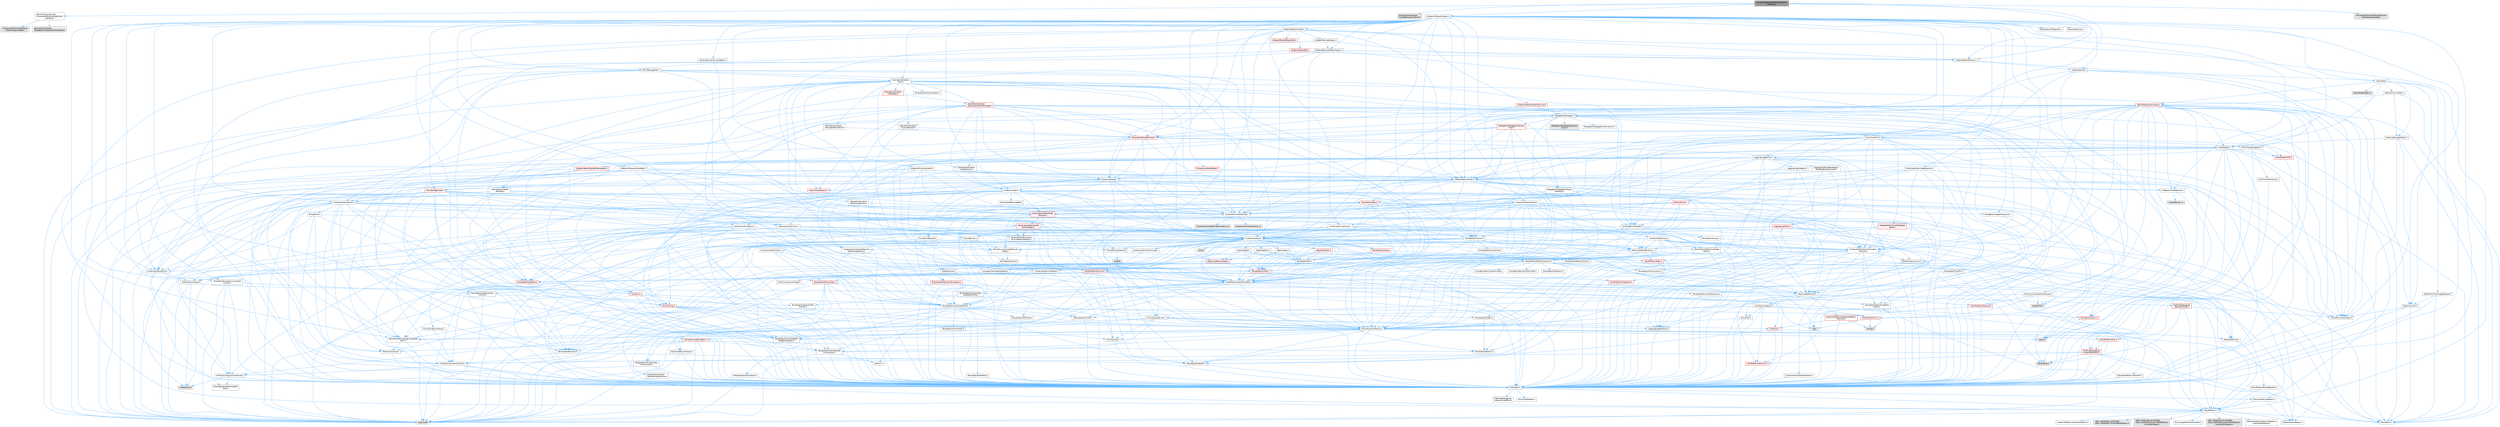 digraph "ComponentElementEditorSelectionInterface.h"
{
 // INTERACTIVE_SVG=YES
 // LATEX_PDF_SIZE
  bgcolor="transparent";
  edge [fontname=Helvetica,fontsize=10,labelfontname=Helvetica,labelfontsize=10];
  node [fontname=Helvetica,fontsize=10,shape=box,height=0.2,width=0.4];
  Node1 [id="Node000001",label="ComponentElementEditorSelection\lInterface.h",height=0.2,width=0.4,color="gray40", fillcolor="grey60", style="filled", fontcolor="black",tooltip=" "];
  Node1 -> Node2 [id="edge1_Node000001_Node000002",color="steelblue1",style="solid",tooltip=" "];
  Node2 [id="Node000002",label="Elements/Component\l/ComponentElementSelection\lInterface.h",height=0.2,width=0.4,color="grey40", fillcolor="white", style="filled",URL="$da/dec/ComponentElementSelectionInterface_8h.html",tooltip=" "];
  Node2 -> Node3 [id="edge2_Node000002_Node000003",color="steelblue1",style="solid",tooltip=" "];
  Node3 [id="Node000003",label="Elements/Interfaces\l/TypedElementSelectionInterface.h",height=0.2,width=0.4,color="grey60", fillcolor="#E0E0E0", style="filled",tooltip=" "];
  Node2 -> Node4 [id="edge3_Node000002_Node000004",color="steelblue1",style="solid",tooltip=" "];
  Node4 [id="Node000004",label="ComponentElementSelection\lInterface.generated.h",height=0.2,width=0.4,color="grey60", fillcolor="#E0E0E0", style="filled",tooltip=" "];
  Node1 -> Node5 [id="edge4_Node000001_Node000005",color="steelblue1",style="solid",tooltip=" "];
  Node5 [id="Node000005",label="Elements/Framework\l/TypedElementListFwd.h",height=0.2,width=0.4,color="grey60", fillcolor="#E0E0E0", style="filled",tooltip=" "];
  Node1 -> Node6 [id="edge5_Node000001_Node000006",color="steelblue1",style="solid",tooltip=" "];
  Node6 [id="Node000006",label="Templates/UniquePtr.h",height=0.2,width=0.4,color="grey40", fillcolor="white", style="filled",URL="$de/d1a/UniquePtr_8h.html",tooltip=" "];
  Node6 -> Node7 [id="edge6_Node000006_Node000007",color="steelblue1",style="solid",tooltip=" "];
  Node7 [id="Node000007",label="CoreTypes.h",height=0.2,width=0.4,color="grey40", fillcolor="white", style="filled",URL="$dc/dec/CoreTypes_8h.html",tooltip=" "];
  Node7 -> Node8 [id="edge7_Node000007_Node000008",color="steelblue1",style="solid",tooltip=" "];
  Node8 [id="Node000008",label="HAL/Platform.h",height=0.2,width=0.4,color="grey40", fillcolor="white", style="filled",URL="$d9/dd0/Platform_8h.html",tooltip=" "];
  Node8 -> Node9 [id="edge8_Node000008_Node000009",color="steelblue1",style="solid",tooltip=" "];
  Node9 [id="Node000009",label="Misc/Build.h",height=0.2,width=0.4,color="grey40", fillcolor="white", style="filled",URL="$d3/dbb/Build_8h.html",tooltip=" "];
  Node8 -> Node10 [id="edge9_Node000008_Node000010",color="steelblue1",style="solid",tooltip=" "];
  Node10 [id="Node000010",label="Misc/LargeWorldCoordinates.h",height=0.2,width=0.4,color="grey40", fillcolor="white", style="filled",URL="$d2/dcb/LargeWorldCoordinates_8h.html",tooltip=" "];
  Node8 -> Node11 [id="edge10_Node000008_Node000011",color="steelblue1",style="solid",tooltip=" "];
  Node11 [id="Node000011",label="type_traits",height=0.2,width=0.4,color="grey60", fillcolor="#E0E0E0", style="filled",tooltip=" "];
  Node8 -> Node12 [id="edge11_Node000008_Node000012",color="steelblue1",style="solid",tooltip=" "];
  Node12 [id="Node000012",label="PreprocessorHelpers.h",height=0.2,width=0.4,color="grey40", fillcolor="white", style="filled",URL="$db/ddb/PreprocessorHelpers_8h.html",tooltip=" "];
  Node8 -> Node13 [id="edge12_Node000008_Node000013",color="steelblue1",style="solid",tooltip=" "];
  Node13 [id="Node000013",label="UBT_COMPILED_PLATFORM\l/UBT_COMPILED_PLATFORMPlatform\lCompilerPreSetup.h",height=0.2,width=0.4,color="grey60", fillcolor="#E0E0E0", style="filled",tooltip=" "];
  Node8 -> Node14 [id="edge13_Node000008_Node000014",color="steelblue1",style="solid",tooltip=" "];
  Node14 [id="Node000014",label="GenericPlatform/GenericPlatform\lCompilerPreSetup.h",height=0.2,width=0.4,color="grey40", fillcolor="white", style="filled",URL="$d9/dc8/GenericPlatformCompilerPreSetup_8h.html",tooltip=" "];
  Node8 -> Node15 [id="edge14_Node000008_Node000015",color="steelblue1",style="solid",tooltip=" "];
  Node15 [id="Node000015",label="GenericPlatform/GenericPlatform.h",height=0.2,width=0.4,color="grey40", fillcolor="white", style="filled",URL="$d6/d84/GenericPlatform_8h.html",tooltip=" "];
  Node8 -> Node16 [id="edge15_Node000008_Node000016",color="steelblue1",style="solid",tooltip=" "];
  Node16 [id="Node000016",label="UBT_COMPILED_PLATFORM\l/UBT_COMPILED_PLATFORMPlatform.h",height=0.2,width=0.4,color="grey60", fillcolor="#E0E0E0", style="filled",tooltip=" "];
  Node8 -> Node17 [id="edge16_Node000008_Node000017",color="steelblue1",style="solid",tooltip=" "];
  Node17 [id="Node000017",label="UBT_COMPILED_PLATFORM\l/UBT_COMPILED_PLATFORMPlatform\lCompilerSetup.h",height=0.2,width=0.4,color="grey60", fillcolor="#E0E0E0", style="filled",tooltip=" "];
  Node7 -> Node18 [id="edge17_Node000007_Node000018",color="steelblue1",style="solid",tooltip=" "];
  Node18 [id="Node000018",label="ProfilingDebugging\l/UMemoryDefines.h",height=0.2,width=0.4,color="grey40", fillcolor="white", style="filled",URL="$d2/da2/UMemoryDefines_8h.html",tooltip=" "];
  Node7 -> Node19 [id="edge18_Node000007_Node000019",color="steelblue1",style="solid",tooltip=" "];
  Node19 [id="Node000019",label="Misc/CoreMiscDefines.h",height=0.2,width=0.4,color="grey40", fillcolor="white", style="filled",URL="$da/d38/CoreMiscDefines_8h.html",tooltip=" "];
  Node19 -> Node8 [id="edge19_Node000019_Node000008",color="steelblue1",style="solid",tooltip=" "];
  Node19 -> Node12 [id="edge20_Node000019_Node000012",color="steelblue1",style="solid",tooltip=" "];
  Node7 -> Node20 [id="edge21_Node000007_Node000020",color="steelblue1",style="solid",tooltip=" "];
  Node20 [id="Node000020",label="Misc/CoreDefines.h",height=0.2,width=0.4,color="grey40", fillcolor="white", style="filled",URL="$d3/dd2/CoreDefines_8h.html",tooltip=" "];
  Node6 -> Node21 [id="edge22_Node000006_Node000021",color="steelblue1",style="solid",tooltip=" "];
  Node21 [id="Node000021",label="Templates/UnrealTemplate.h",height=0.2,width=0.4,color="grey40", fillcolor="white", style="filled",URL="$d4/d24/UnrealTemplate_8h.html",tooltip=" "];
  Node21 -> Node7 [id="edge23_Node000021_Node000007",color="steelblue1",style="solid",tooltip=" "];
  Node21 -> Node22 [id="edge24_Node000021_Node000022",color="steelblue1",style="solid",tooltip=" "];
  Node22 [id="Node000022",label="Templates/IsPointer.h",height=0.2,width=0.4,color="grey40", fillcolor="white", style="filled",URL="$d7/d05/IsPointer_8h.html",tooltip=" "];
  Node22 -> Node7 [id="edge25_Node000022_Node000007",color="steelblue1",style="solid",tooltip=" "];
  Node21 -> Node23 [id="edge26_Node000021_Node000023",color="steelblue1",style="solid",tooltip=" "];
  Node23 [id="Node000023",label="HAL/UnrealMemory.h",height=0.2,width=0.4,color="grey40", fillcolor="white", style="filled",URL="$d9/d96/UnrealMemory_8h.html",tooltip=" "];
  Node23 -> Node7 [id="edge27_Node000023_Node000007",color="steelblue1",style="solid",tooltip=" "];
  Node23 -> Node24 [id="edge28_Node000023_Node000024",color="steelblue1",style="solid",tooltip=" "];
  Node24 [id="Node000024",label="GenericPlatform/GenericPlatform\lMemory.h",height=0.2,width=0.4,color="red", fillcolor="#FFF0F0", style="filled",URL="$dd/d22/GenericPlatformMemory_8h.html",tooltip=" "];
  Node24 -> Node25 [id="edge29_Node000024_Node000025",color="steelblue1",style="solid",tooltip=" "];
  Node25 [id="Node000025",label="CoreFwd.h",height=0.2,width=0.4,color="red", fillcolor="#FFF0F0", style="filled",URL="$d1/d1e/CoreFwd_8h.html",tooltip=" "];
  Node25 -> Node7 [id="edge30_Node000025_Node000007",color="steelblue1",style="solid",tooltip=" "];
  Node25 -> Node26 [id="edge31_Node000025_Node000026",color="steelblue1",style="solid",tooltip=" "];
  Node26 [id="Node000026",label="Containers/ContainersFwd.h",height=0.2,width=0.4,color="grey40", fillcolor="white", style="filled",URL="$d4/d0a/ContainersFwd_8h.html",tooltip=" "];
  Node26 -> Node8 [id="edge32_Node000026_Node000008",color="steelblue1",style="solid",tooltip=" "];
  Node26 -> Node7 [id="edge33_Node000026_Node000007",color="steelblue1",style="solid",tooltip=" "];
  Node26 -> Node27 [id="edge34_Node000026_Node000027",color="steelblue1",style="solid",tooltip=" "];
  Node27 [id="Node000027",label="Traits/IsContiguousContainer.h",height=0.2,width=0.4,color="grey40", fillcolor="white", style="filled",URL="$d5/d3c/IsContiguousContainer_8h.html",tooltip=" "];
  Node27 -> Node7 [id="edge35_Node000027_Node000007",color="steelblue1",style="solid",tooltip=" "];
  Node27 -> Node28 [id="edge36_Node000027_Node000028",color="steelblue1",style="solid",tooltip=" "];
  Node28 [id="Node000028",label="Misc/StaticAssertComplete\lType.h",height=0.2,width=0.4,color="grey40", fillcolor="white", style="filled",URL="$d5/d4e/StaticAssertCompleteType_8h.html",tooltip=" "];
  Node27 -> Node29 [id="edge37_Node000027_Node000029",color="steelblue1",style="solid",tooltip=" "];
  Node29 [id="Node000029",label="initializer_list",height=0.2,width=0.4,color="grey60", fillcolor="#E0E0E0", style="filled",tooltip=" "];
  Node25 -> Node30 [id="edge38_Node000025_Node000030",color="steelblue1",style="solid",tooltip=" "];
  Node30 [id="Node000030",label="Math/MathFwd.h",height=0.2,width=0.4,color="grey40", fillcolor="white", style="filled",URL="$d2/d10/MathFwd_8h.html",tooltip=" "];
  Node30 -> Node8 [id="edge39_Node000030_Node000008",color="steelblue1",style="solid",tooltip=" "];
  Node24 -> Node7 [id="edge40_Node000024_Node000007",color="steelblue1",style="solid",tooltip=" "];
  Node24 -> Node34 [id="edge41_Node000024_Node000034",color="steelblue1",style="solid",tooltip=" "];
  Node34 [id="Node000034",label="string.h",height=0.2,width=0.4,color="grey60", fillcolor="#E0E0E0", style="filled",tooltip=" "];
  Node23 -> Node36 [id="edge42_Node000023_Node000036",color="steelblue1",style="solid",tooltip=" "];
  Node36 [id="Node000036",label="HAL/MemoryBase.h",height=0.2,width=0.4,color="grey40", fillcolor="white", style="filled",URL="$d6/d9f/MemoryBase_8h.html",tooltip=" "];
  Node36 -> Node7 [id="edge43_Node000036_Node000007",color="steelblue1",style="solid",tooltip=" "];
  Node36 -> Node37 [id="edge44_Node000036_Node000037",color="steelblue1",style="solid",tooltip=" "];
  Node37 [id="Node000037",label="HAL/PlatformAtomics.h",height=0.2,width=0.4,color="red", fillcolor="#FFF0F0", style="filled",URL="$d3/d36/PlatformAtomics_8h.html",tooltip=" "];
  Node37 -> Node7 [id="edge45_Node000037_Node000007",color="steelblue1",style="solid",tooltip=" "];
  Node36 -> Node40 [id="edge46_Node000036_Node000040",color="steelblue1",style="solid",tooltip=" "];
  Node40 [id="Node000040",label="HAL/PlatformCrt.h",height=0.2,width=0.4,color="red", fillcolor="#FFF0F0", style="filled",URL="$d8/d75/PlatformCrt_8h.html",tooltip=" "];
  Node40 -> Node41 [id="edge47_Node000040_Node000041",color="steelblue1",style="solid",tooltip=" "];
  Node41 [id="Node000041",label="new",height=0.2,width=0.4,color="grey60", fillcolor="#E0E0E0", style="filled",tooltip=" "];
  Node40 -> Node34 [id="edge48_Node000040_Node000034",color="steelblue1",style="solid",tooltip=" "];
  Node36 -> Node48 [id="edge49_Node000036_Node000048",color="steelblue1",style="solid",tooltip=" "];
  Node48 [id="Node000048",label="Misc/Exec.h",height=0.2,width=0.4,color="grey40", fillcolor="white", style="filled",URL="$de/ddb/Exec_8h.html",tooltip=" "];
  Node48 -> Node7 [id="edge50_Node000048_Node000007",color="steelblue1",style="solid",tooltip=" "];
  Node48 -> Node49 [id="edge51_Node000048_Node000049",color="steelblue1",style="solid",tooltip=" "];
  Node49 [id="Node000049",label="Misc/AssertionMacros.h",height=0.2,width=0.4,color="grey40", fillcolor="white", style="filled",URL="$d0/dfa/AssertionMacros_8h.html",tooltip=" "];
  Node49 -> Node7 [id="edge52_Node000049_Node000007",color="steelblue1",style="solid",tooltip=" "];
  Node49 -> Node8 [id="edge53_Node000049_Node000008",color="steelblue1",style="solid",tooltip=" "];
  Node49 -> Node50 [id="edge54_Node000049_Node000050",color="steelblue1",style="solid",tooltip=" "];
  Node50 [id="Node000050",label="HAL/PlatformMisc.h",height=0.2,width=0.4,color="red", fillcolor="#FFF0F0", style="filled",URL="$d0/df5/PlatformMisc_8h.html",tooltip=" "];
  Node50 -> Node7 [id="edge55_Node000050_Node000007",color="steelblue1",style="solid",tooltip=" "];
  Node50 -> Node61 [id="edge56_Node000050_Node000061",color="steelblue1",style="solid",tooltip=" "];
  Node61 [id="Node000061",label="ProfilingDebugging\l/CpuProfilerTrace.h",height=0.2,width=0.4,color="red", fillcolor="#FFF0F0", style="filled",URL="$da/dcb/CpuProfilerTrace_8h.html",tooltip=" "];
  Node61 -> Node7 [id="edge57_Node000061_Node000007",color="steelblue1",style="solid",tooltip=" "];
  Node61 -> Node26 [id="edge58_Node000061_Node000026",color="steelblue1",style="solid",tooltip=" "];
  Node61 -> Node37 [id="edge59_Node000061_Node000037",color="steelblue1",style="solid",tooltip=" "];
  Node61 -> Node12 [id="edge60_Node000061_Node000012",color="steelblue1",style="solid",tooltip=" "];
  Node61 -> Node9 [id="edge61_Node000061_Node000009",color="steelblue1",style="solid",tooltip=" "];
  Node61 -> Node65 [id="edge62_Node000061_Node000065",color="steelblue1",style="solid",tooltip=" "];
  Node65 [id="Node000065",label="Trace/Trace.h",height=0.2,width=0.4,color="grey60", fillcolor="#E0E0E0", style="filled",tooltip=" "];
  Node49 -> Node12 [id="edge63_Node000049_Node000012",color="steelblue1",style="solid",tooltip=" "];
  Node49 -> Node66 [id="edge64_Node000049_Node000066",color="steelblue1",style="solid",tooltip=" "];
  Node66 [id="Node000066",label="Templates/EnableIf.h",height=0.2,width=0.4,color="grey40", fillcolor="white", style="filled",URL="$d7/d60/EnableIf_8h.html",tooltip=" "];
  Node66 -> Node7 [id="edge65_Node000066_Node000007",color="steelblue1",style="solid",tooltip=" "];
  Node49 -> Node67 [id="edge66_Node000049_Node000067",color="steelblue1",style="solid",tooltip=" "];
  Node67 [id="Node000067",label="Templates/IsArrayOrRefOf\lTypeByPredicate.h",height=0.2,width=0.4,color="grey40", fillcolor="white", style="filled",URL="$d6/da1/IsArrayOrRefOfTypeByPredicate_8h.html",tooltip=" "];
  Node67 -> Node7 [id="edge67_Node000067_Node000007",color="steelblue1",style="solid",tooltip=" "];
  Node49 -> Node68 [id="edge68_Node000049_Node000068",color="steelblue1",style="solid",tooltip=" "];
  Node68 [id="Node000068",label="Templates/IsValidVariadic\lFunctionArg.h",height=0.2,width=0.4,color="grey40", fillcolor="white", style="filled",URL="$d0/dc8/IsValidVariadicFunctionArg_8h.html",tooltip=" "];
  Node68 -> Node7 [id="edge69_Node000068_Node000007",color="steelblue1",style="solid",tooltip=" "];
  Node68 -> Node69 [id="edge70_Node000068_Node000069",color="steelblue1",style="solid",tooltip=" "];
  Node69 [id="Node000069",label="IsEnum.h",height=0.2,width=0.4,color="grey40", fillcolor="white", style="filled",URL="$d4/de5/IsEnum_8h.html",tooltip=" "];
  Node68 -> Node11 [id="edge71_Node000068_Node000011",color="steelblue1",style="solid",tooltip=" "];
  Node49 -> Node70 [id="edge72_Node000049_Node000070",color="steelblue1",style="solid",tooltip=" "];
  Node70 [id="Node000070",label="Traits/IsCharEncodingCompatible\lWith.h",height=0.2,width=0.4,color="grey40", fillcolor="white", style="filled",URL="$df/dd1/IsCharEncodingCompatibleWith_8h.html",tooltip=" "];
  Node70 -> Node11 [id="edge73_Node000070_Node000011",color="steelblue1",style="solid",tooltip=" "];
  Node70 -> Node71 [id="edge74_Node000070_Node000071",color="steelblue1",style="solid",tooltip=" "];
  Node71 [id="Node000071",label="Traits/IsCharType.h",height=0.2,width=0.4,color="grey40", fillcolor="white", style="filled",URL="$db/d51/IsCharType_8h.html",tooltip=" "];
  Node71 -> Node7 [id="edge75_Node000071_Node000007",color="steelblue1",style="solid",tooltip=" "];
  Node49 -> Node72 [id="edge76_Node000049_Node000072",color="steelblue1",style="solid",tooltip=" "];
  Node72 [id="Node000072",label="Misc/VarArgs.h",height=0.2,width=0.4,color="grey40", fillcolor="white", style="filled",URL="$d5/d6f/VarArgs_8h.html",tooltip=" "];
  Node72 -> Node7 [id="edge77_Node000072_Node000007",color="steelblue1",style="solid",tooltip=" "];
  Node49 -> Node73 [id="edge78_Node000049_Node000073",color="steelblue1",style="solid",tooltip=" "];
  Node73 [id="Node000073",label="String/FormatStringSan.h",height=0.2,width=0.4,color="red", fillcolor="#FFF0F0", style="filled",URL="$d3/d8b/FormatStringSan_8h.html",tooltip=" "];
  Node73 -> Node11 [id="edge79_Node000073_Node000011",color="steelblue1",style="solid",tooltip=" "];
  Node73 -> Node7 [id="edge80_Node000073_Node000007",color="steelblue1",style="solid",tooltip=" "];
  Node73 -> Node74 [id="edge81_Node000073_Node000074",color="steelblue1",style="solid",tooltip=" "];
  Node74 [id="Node000074",label="Templates/Requires.h",height=0.2,width=0.4,color="grey40", fillcolor="white", style="filled",URL="$dc/d96/Requires_8h.html",tooltip=" "];
  Node74 -> Node66 [id="edge82_Node000074_Node000066",color="steelblue1",style="solid",tooltip=" "];
  Node74 -> Node11 [id="edge83_Node000074_Node000011",color="steelblue1",style="solid",tooltip=" "];
  Node73 -> Node75 [id="edge84_Node000073_Node000075",color="steelblue1",style="solid",tooltip=" "];
  Node75 [id="Node000075",label="Templates/Identity.h",height=0.2,width=0.4,color="grey40", fillcolor="white", style="filled",URL="$d0/dd5/Identity_8h.html",tooltip=" "];
  Node73 -> Node68 [id="edge85_Node000073_Node000068",color="steelblue1",style="solid",tooltip=" "];
  Node73 -> Node71 [id="edge86_Node000073_Node000071",color="steelblue1",style="solid",tooltip=" "];
  Node73 -> Node26 [id="edge87_Node000073_Node000026",color="steelblue1",style="solid",tooltip=" "];
  Node49 -> Node79 [id="edge88_Node000049_Node000079",color="steelblue1",style="solid",tooltip=" "];
  Node79 [id="Node000079",label="atomic",height=0.2,width=0.4,color="grey60", fillcolor="#E0E0E0", style="filled",tooltip=" "];
  Node36 -> Node80 [id="edge89_Node000036_Node000080",color="steelblue1",style="solid",tooltip=" "];
  Node80 [id="Node000080",label="Misc/OutputDevice.h",height=0.2,width=0.4,color="grey40", fillcolor="white", style="filled",URL="$d7/d32/OutputDevice_8h.html",tooltip=" "];
  Node80 -> Node25 [id="edge90_Node000080_Node000025",color="steelblue1",style="solid",tooltip=" "];
  Node80 -> Node7 [id="edge91_Node000080_Node000007",color="steelblue1",style="solid",tooltip=" "];
  Node80 -> Node81 [id="edge92_Node000080_Node000081",color="steelblue1",style="solid",tooltip=" "];
  Node81 [id="Node000081",label="Logging/LogVerbosity.h",height=0.2,width=0.4,color="grey40", fillcolor="white", style="filled",URL="$d2/d8f/LogVerbosity_8h.html",tooltip=" "];
  Node81 -> Node7 [id="edge93_Node000081_Node000007",color="steelblue1",style="solid",tooltip=" "];
  Node80 -> Node72 [id="edge94_Node000080_Node000072",color="steelblue1",style="solid",tooltip=" "];
  Node80 -> Node67 [id="edge95_Node000080_Node000067",color="steelblue1",style="solid",tooltip=" "];
  Node80 -> Node68 [id="edge96_Node000080_Node000068",color="steelblue1",style="solid",tooltip=" "];
  Node80 -> Node70 [id="edge97_Node000080_Node000070",color="steelblue1",style="solid",tooltip=" "];
  Node36 -> Node82 [id="edge98_Node000036_Node000082",color="steelblue1",style="solid",tooltip=" "];
  Node82 [id="Node000082",label="Templates/Atomic.h",height=0.2,width=0.4,color="red", fillcolor="#FFF0F0", style="filled",URL="$d3/d91/Atomic_8h.html",tooltip=" "];
  Node82 -> Node79 [id="edge99_Node000082_Node000079",color="steelblue1",style="solid",tooltip=" "];
  Node23 -> Node91 [id="edge100_Node000023_Node000091",color="steelblue1",style="solid",tooltip=" "];
  Node91 [id="Node000091",label="HAL/PlatformMemory.h",height=0.2,width=0.4,color="red", fillcolor="#FFF0F0", style="filled",URL="$de/d68/PlatformMemory_8h.html",tooltip=" "];
  Node91 -> Node7 [id="edge101_Node000091_Node000007",color="steelblue1",style="solid",tooltip=" "];
  Node91 -> Node24 [id="edge102_Node000091_Node000024",color="steelblue1",style="solid",tooltip=" "];
  Node23 -> Node93 [id="edge103_Node000023_Node000093",color="steelblue1",style="solid",tooltip=" "];
  Node93 [id="Node000093",label="ProfilingDebugging\l/MemoryTrace.h",height=0.2,width=0.4,color="red", fillcolor="#FFF0F0", style="filled",URL="$da/dd7/MemoryTrace_8h.html",tooltip=" "];
  Node93 -> Node8 [id="edge104_Node000093_Node000008",color="steelblue1",style="solid",tooltip=" "];
  Node93 -> Node57 [id="edge105_Node000093_Node000057",color="steelblue1",style="solid",tooltip=" "];
  Node57 [id="Node000057",label="Misc/EnumClassFlags.h",height=0.2,width=0.4,color="grey40", fillcolor="white", style="filled",URL="$d8/de7/EnumClassFlags_8h.html",tooltip=" "];
  Node93 -> Node65 [id="edge106_Node000093_Node000065",color="steelblue1",style="solid",tooltip=" "];
  Node23 -> Node22 [id="edge107_Node000023_Node000022",color="steelblue1",style="solid",tooltip=" "];
  Node21 -> Node94 [id="edge108_Node000021_Node000094",color="steelblue1",style="solid",tooltip=" "];
  Node94 [id="Node000094",label="Templates/CopyQualifiers\lAndRefsFromTo.h",height=0.2,width=0.4,color="grey40", fillcolor="white", style="filled",URL="$d3/db3/CopyQualifiersAndRefsFromTo_8h.html",tooltip=" "];
  Node94 -> Node95 [id="edge109_Node000094_Node000095",color="steelblue1",style="solid",tooltip=" "];
  Node95 [id="Node000095",label="Templates/CopyQualifiers\lFromTo.h",height=0.2,width=0.4,color="grey40", fillcolor="white", style="filled",URL="$d5/db4/CopyQualifiersFromTo_8h.html",tooltip=" "];
  Node21 -> Node96 [id="edge110_Node000021_Node000096",color="steelblue1",style="solid",tooltip=" "];
  Node96 [id="Node000096",label="Templates/UnrealTypeTraits.h",height=0.2,width=0.4,color="grey40", fillcolor="white", style="filled",URL="$d2/d2d/UnrealTypeTraits_8h.html",tooltip=" "];
  Node96 -> Node7 [id="edge111_Node000096_Node000007",color="steelblue1",style="solid",tooltip=" "];
  Node96 -> Node22 [id="edge112_Node000096_Node000022",color="steelblue1",style="solid",tooltip=" "];
  Node96 -> Node49 [id="edge113_Node000096_Node000049",color="steelblue1",style="solid",tooltip=" "];
  Node96 -> Node87 [id="edge114_Node000096_Node000087",color="steelblue1",style="solid",tooltip=" "];
  Node87 [id="Node000087",label="Templates/AndOrNot.h",height=0.2,width=0.4,color="grey40", fillcolor="white", style="filled",URL="$db/d0a/AndOrNot_8h.html",tooltip=" "];
  Node87 -> Node7 [id="edge115_Node000087_Node000007",color="steelblue1",style="solid",tooltip=" "];
  Node96 -> Node66 [id="edge116_Node000096_Node000066",color="steelblue1",style="solid",tooltip=" "];
  Node96 -> Node97 [id="edge117_Node000096_Node000097",color="steelblue1",style="solid",tooltip=" "];
  Node97 [id="Node000097",label="Templates/IsArithmetic.h",height=0.2,width=0.4,color="grey40", fillcolor="white", style="filled",URL="$d2/d5d/IsArithmetic_8h.html",tooltip=" "];
  Node97 -> Node7 [id="edge118_Node000097_Node000007",color="steelblue1",style="solid",tooltip=" "];
  Node96 -> Node69 [id="edge119_Node000096_Node000069",color="steelblue1",style="solid",tooltip=" "];
  Node96 -> Node98 [id="edge120_Node000096_Node000098",color="steelblue1",style="solid",tooltip=" "];
  Node98 [id="Node000098",label="Templates/Models.h",height=0.2,width=0.4,color="grey40", fillcolor="white", style="filled",URL="$d3/d0c/Models_8h.html",tooltip=" "];
  Node98 -> Node75 [id="edge121_Node000098_Node000075",color="steelblue1",style="solid",tooltip=" "];
  Node96 -> Node99 [id="edge122_Node000096_Node000099",color="steelblue1",style="solid",tooltip=" "];
  Node99 [id="Node000099",label="Templates/IsPODType.h",height=0.2,width=0.4,color="grey40", fillcolor="white", style="filled",URL="$d7/db1/IsPODType_8h.html",tooltip=" "];
  Node99 -> Node7 [id="edge123_Node000099_Node000007",color="steelblue1",style="solid",tooltip=" "];
  Node96 -> Node100 [id="edge124_Node000096_Node000100",color="steelblue1",style="solid",tooltip=" "];
  Node100 [id="Node000100",label="Templates/IsUECoreType.h",height=0.2,width=0.4,color="grey40", fillcolor="white", style="filled",URL="$d1/db8/IsUECoreType_8h.html",tooltip=" "];
  Node100 -> Node7 [id="edge125_Node000100_Node000007",color="steelblue1",style="solid",tooltip=" "];
  Node100 -> Node11 [id="edge126_Node000100_Node000011",color="steelblue1",style="solid",tooltip=" "];
  Node96 -> Node88 [id="edge127_Node000096_Node000088",color="steelblue1",style="solid",tooltip=" "];
  Node88 [id="Node000088",label="Templates/IsTriviallyCopy\lConstructible.h",height=0.2,width=0.4,color="grey40", fillcolor="white", style="filled",URL="$d3/d78/IsTriviallyCopyConstructible_8h.html",tooltip=" "];
  Node88 -> Node7 [id="edge128_Node000088_Node000007",color="steelblue1",style="solid",tooltip=" "];
  Node88 -> Node11 [id="edge129_Node000088_Node000011",color="steelblue1",style="solid",tooltip=" "];
  Node21 -> Node101 [id="edge130_Node000021_Node000101",color="steelblue1",style="solid",tooltip=" "];
  Node101 [id="Node000101",label="Templates/RemoveReference.h",height=0.2,width=0.4,color="grey40", fillcolor="white", style="filled",URL="$da/dbe/RemoveReference_8h.html",tooltip=" "];
  Node101 -> Node7 [id="edge131_Node000101_Node000007",color="steelblue1",style="solid",tooltip=" "];
  Node21 -> Node74 [id="edge132_Node000021_Node000074",color="steelblue1",style="solid",tooltip=" "];
  Node21 -> Node102 [id="edge133_Node000021_Node000102",color="steelblue1",style="solid",tooltip=" "];
  Node102 [id="Node000102",label="Templates/TypeCompatible\lBytes.h",height=0.2,width=0.4,color="grey40", fillcolor="white", style="filled",URL="$df/d0a/TypeCompatibleBytes_8h.html",tooltip=" "];
  Node102 -> Node7 [id="edge134_Node000102_Node000007",color="steelblue1",style="solid",tooltip=" "];
  Node102 -> Node34 [id="edge135_Node000102_Node000034",color="steelblue1",style="solid",tooltip=" "];
  Node102 -> Node41 [id="edge136_Node000102_Node000041",color="steelblue1",style="solid",tooltip=" "];
  Node102 -> Node11 [id="edge137_Node000102_Node000011",color="steelblue1",style="solid",tooltip=" "];
  Node21 -> Node75 [id="edge138_Node000021_Node000075",color="steelblue1",style="solid",tooltip=" "];
  Node21 -> Node27 [id="edge139_Node000021_Node000027",color="steelblue1",style="solid",tooltip=" "];
  Node21 -> Node103 [id="edge140_Node000021_Node000103",color="steelblue1",style="solid",tooltip=" "];
  Node103 [id="Node000103",label="Traits/UseBitwiseSwap.h",height=0.2,width=0.4,color="grey40", fillcolor="white", style="filled",URL="$db/df3/UseBitwiseSwap_8h.html",tooltip=" "];
  Node103 -> Node7 [id="edge141_Node000103_Node000007",color="steelblue1",style="solid",tooltip=" "];
  Node103 -> Node11 [id="edge142_Node000103_Node000011",color="steelblue1",style="solid",tooltip=" "];
  Node21 -> Node11 [id="edge143_Node000021_Node000011",color="steelblue1",style="solid",tooltip=" "];
  Node6 -> Node104 [id="edge144_Node000006_Node000104",color="steelblue1",style="solid",tooltip=" "];
  Node104 [id="Node000104",label="Templates/IsArray.h",height=0.2,width=0.4,color="grey40", fillcolor="white", style="filled",URL="$d8/d8d/IsArray_8h.html",tooltip=" "];
  Node104 -> Node7 [id="edge145_Node000104_Node000007",color="steelblue1",style="solid",tooltip=" "];
  Node6 -> Node105 [id="edge146_Node000006_Node000105",color="steelblue1",style="solid",tooltip=" "];
  Node105 [id="Node000105",label="Templates/RemoveExtent.h",height=0.2,width=0.4,color="grey40", fillcolor="white", style="filled",URL="$dc/de9/RemoveExtent_8h.html",tooltip=" "];
  Node105 -> Node7 [id="edge147_Node000105_Node000007",color="steelblue1",style="solid",tooltip=" "];
  Node6 -> Node74 [id="edge148_Node000006_Node000074",color="steelblue1",style="solid",tooltip=" "];
  Node6 -> Node106 [id="edge149_Node000006_Node000106",color="steelblue1",style="solid",tooltip=" "];
  Node106 [id="Node000106",label="Serialization/MemoryLayout.h",height=0.2,width=0.4,color="grey40", fillcolor="white", style="filled",URL="$d7/d66/MemoryLayout_8h.html",tooltip=" "];
  Node106 -> Node107 [id="edge150_Node000106_Node000107",color="steelblue1",style="solid",tooltip=" "];
  Node107 [id="Node000107",label="Concepts/StaticClassProvider.h",height=0.2,width=0.4,color="grey40", fillcolor="white", style="filled",URL="$dd/d83/StaticClassProvider_8h.html",tooltip=" "];
  Node106 -> Node108 [id="edge151_Node000106_Node000108",color="steelblue1",style="solid",tooltip=" "];
  Node108 [id="Node000108",label="Concepts/StaticStructProvider.h",height=0.2,width=0.4,color="grey40", fillcolor="white", style="filled",URL="$d5/d77/StaticStructProvider_8h.html",tooltip=" "];
  Node106 -> Node109 [id="edge152_Node000106_Node000109",color="steelblue1",style="solid",tooltip=" "];
  Node109 [id="Node000109",label="Containers/EnumAsByte.h",height=0.2,width=0.4,color="grey40", fillcolor="white", style="filled",URL="$d6/d9a/EnumAsByte_8h.html",tooltip=" "];
  Node109 -> Node7 [id="edge153_Node000109_Node000007",color="steelblue1",style="solid",tooltip=" "];
  Node109 -> Node99 [id="edge154_Node000109_Node000099",color="steelblue1",style="solid",tooltip=" "];
  Node109 -> Node110 [id="edge155_Node000109_Node000110",color="steelblue1",style="solid",tooltip=" "];
  Node110 [id="Node000110",label="Templates/TypeHash.h",height=0.2,width=0.4,color="red", fillcolor="#FFF0F0", style="filled",URL="$d1/d62/TypeHash_8h.html",tooltip=" "];
  Node110 -> Node7 [id="edge156_Node000110_Node000007",color="steelblue1",style="solid",tooltip=" "];
  Node110 -> Node74 [id="edge157_Node000110_Node000074",color="steelblue1",style="solid",tooltip=" "];
  Node110 -> Node111 [id="edge158_Node000110_Node000111",color="steelblue1",style="solid",tooltip=" "];
  Node111 [id="Node000111",label="Misc/Crc.h",height=0.2,width=0.4,color="red", fillcolor="#FFF0F0", style="filled",URL="$d4/dd2/Crc_8h.html",tooltip=" "];
  Node111 -> Node7 [id="edge159_Node000111_Node000007",color="steelblue1",style="solid",tooltip=" "];
  Node111 -> Node49 [id="edge160_Node000111_Node000049",color="steelblue1",style="solid",tooltip=" "];
  Node111 -> Node112 [id="edge161_Node000111_Node000112",color="steelblue1",style="solid",tooltip=" "];
  Node112 [id="Node000112",label="Misc/CString.h",height=0.2,width=0.4,color="red", fillcolor="#FFF0F0", style="filled",URL="$d2/d49/CString_8h.html",tooltip=" "];
  Node112 -> Node7 [id="edge162_Node000112_Node000007",color="steelblue1",style="solid",tooltip=" "];
  Node112 -> Node40 [id="edge163_Node000112_Node000040",color="steelblue1",style="solid",tooltip=" "];
  Node112 -> Node49 [id="edge164_Node000112_Node000049",color="steelblue1",style="solid",tooltip=" "];
  Node112 -> Node72 [id="edge165_Node000112_Node000072",color="steelblue1",style="solid",tooltip=" "];
  Node112 -> Node67 [id="edge166_Node000112_Node000067",color="steelblue1",style="solid",tooltip=" "];
  Node112 -> Node68 [id="edge167_Node000112_Node000068",color="steelblue1",style="solid",tooltip=" "];
  Node112 -> Node70 [id="edge168_Node000112_Node000070",color="steelblue1",style="solid",tooltip=" "];
  Node111 -> Node96 [id="edge169_Node000111_Node000096",color="steelblue1",style="solid",tooltip=" "];
  Node111 -> Node71 [id="edge170_Node000111_Node000071",color="steelblue1",style="solid",tooltip=" "];
  Node110 -> Node11 [id="edge171_Node000110_Node000011",color="steelblue1",style="solid",tooltip=" "];
  Node106 -> Node52 [id="edge172_Node000106_Node000052",color="steelblue1",style="solid",tooltip=" "];
  Node52 [id="Node000052",label="Containers/StringFwd.h",height=0.2,width=0.4,color="grey40", fillcolor="white", style="filled",URL="$df/d37/StringFwd_8h.html",tooltip=" "];
  Node52 -> Node7 [id="edge173_Node000052_Node000007",color="steelblue1",style="solid",tooltip=" "];
  Node52 -> Node53 [id="edge174_Node000052_Node000053",color="steelblue1",style="solid",tooltip=" "];
  Node53 [id="Node000053",label="Traits/ElementType.h",height=0.2,width=0.4,color="grey40", fillcolor="white", style="filled",URL="$d5/d4f/ElementType_8h.html",tooltip=" "];
  Node53 -> Node8 [id="edge175_Node000053_Node000008",color="steelblue1",style="solid",tooltip=" "];
  Node53 -> Node29 [id="edge176_Node000053_Node000029",color="steelblue1",style="solid",tooltip=" "];
  Node53 -> Node11 [id="edge177_Node000053_Node000011",color="steelblue1",style="solid",tooltip=" "];
  Node52 -> Node27 [id="edge178_Node000052_Node000027",color="steelblue1",style="solid",tooltip=" "];
  Node106 -> Node23 [id="edge179_Node000106_Node000023",color="steelblue1",style="solid",tooltip=" "];
  Node106 -> Node117 [id="edge180_Node000106_Node000117",color="steelblue1",style="solid",tooltip=" "];
  Node117 [id="Node000117",label="Misc/DelayedAutoRegister.h",height=0.2,width=0.4,color="grey40", fillcolor="white", style="filled",URL="$d1/dda/DelayedAutoRegister_8h.html",tooltip=" "];
  Node117 -> Node8 [id="edge181_Node000117_Node000008",color="steelblue1",style="solid",tooltip=" "];
  Node106 -> Node66 [id="edge182_Node000106_Node000066",color="steelblue1",style="solid",tooltip=" "];
  Node106 -> Node118 [id="edge183_Node000106_Node000118",color="steelblue1",style="solid",tooltip=" "];
  Node118 [id="Node000118",label="Templates/IsAbstract.h",height=0.2,width=0.4,color="grey40", fillcolor="white", style="filled",URL="$d8/db7/IsAbstract_8h.html",tooltip=" "];
  Node106 -> Node119 [id="edge184_Node000106_Node000119",color="steelblue1",style="solid",tooltip=" "];
  Node119 [id="Node000119",label="Templates/IsPolymorphic.h",height=0.2,width=0.4,color="grey40", fillcolor="white", style="filled",URL="$dc/d20/IsPolymorphic_8h.html",tooltip=" "];
  Node106 -> Node98 [id="edge185_Node000106_Node000098",color="steelblue1",style="solid",tooltip=" "];
  Node106 -> Node21 [id="edge186_Node000106_Node000021",color="steelblue1",style="solid",tooltip=" "];
  Node6 -> Node11 [id="edge187_Node000006_Node000011",color="steelblue1",style="solid",tooltip=" "];
  Node1 -> Node120 [id="edge188_Node000001_Node000120",color="steelblue1",style="solid",tooltip=" "];
  Node120 [id="Node000120",label="UObject/ObjectMacros.h",height=0.2,width=0.4,color="grey40", fillcolor="white", style="filled",URL="$d8/d8d/ObjectMacros_8h.html",tooltip=" "];
  Node120 -> Node57 [id="edge189_Node000120_Node000057",color="steelblue1",style="solid",tooltip=" "];
  Node120 -> Node121 [id="edge190_Node000120_Node000121",color="steelblue1",style="solid",tooltip=" "];
  Node121 [id="Node000121",label="UObject/Script.h",height=0.2,width=0.4,color="grey40", fillcolor="white", style="filled",URL="$de/dc6/Script_8h.html",tooltip=" "];
  Node121 -> Node122 [id="edge191_Node000121_Node000122",color="steelblue1",style="solid",tooltip=" "];
  Node122 [id="Node000122",label="Delegates/Delegate.h",height=0.2,width=0.4,color="grey40", fillcolor="white", style="filled",URL="$d4/d80/Delegate_8h.html",tooltip=" "];
  Node122 -> Node7 [id="edge192_Node000122_Node000007",color="steelblue1",style="solid",tooltip=" "];
  Node122 -> Node49 [id="edge193_Node000122_Node000049",color="steelblue1",style="solid",tooltip=" "];
  Node122 -> Node123 [id="edge194_Node000122_Node000123",color="steelblue1",style="solid",tooltip=" "];
  Node123 [id="Node000123",label="UObject/NameTypes.h",height=0.2,width=0.4,color="grey40", fillcolor="white", style="filled",URL="$d6/d35/NameTypes_8h.html",tooltip=" "];
  Node123 -> Node7 [id="edge195_Node000123_Node000007",color="steelblue1",style="solid",tooltip=" "];
  Node123 -> Node49 [id="edge196_Node000123_Node000049",color="steelblue1",style="solid",tooltip=" "];
  Node123 -> Node23 [id="edge197_Node000123_Node000023",color="steelblue1",style="solid",tooltip=" "];
  Node123 -> Node96 [id="edge198_Node000123_Node000096",color="steelblue1",style="solid",tooltip=" "];
  Node123 -> Node21 [id="edge199_Node000123_Node000021",color="steelblue1",style="solid",tooltip=" "];
  Node123 -> Node124 [id="edge200_Node000123_Node000124",color="steelblue1",style="solid",tooltip=" "];
  Node124 [id="Node000124",label="Containers/UnrealString.h",height=0.2,width=0.4,color="grey40", fillcolor="white", style="filled",URL="$d5/dba/UnrealString_8h.html",tooltip=" "];
  Node124 -> Node125 [id="edge201_Node000124_Node000125",color="steelblue1",style="solid",tooltip=" "];
  Node125 [id="Node000125",label="Containers/UnrealStringIncludes.h.inl",height=0.2,width=0.4,color="grey60", fillcolor="#E0E0E0", style="filled",tooltip=" "];
  Node124 -> Node126 [id="edge202_Node000124_Node000126",color="steelblue1",style="solid",tooltip=" "];
  Node126 [id="Node000126",label="Containers/UnrealString.h.inl",height=0.2,width=0.4,color="grey60", fillcolor="#E0E0E0", style="filled",tooltip=" "];
  Node124 -> Node127 [id="edge203_Node000124_Node000127",color="steelblue1",style="solid",tooltip=" "];
  Node127 [id="Node000127",label="Misc/StringFormatArg.h",height=0.2,width=0.4,color="grey40", fillcolor="white", style="filled",URL="$d2/d16/StringFormatArg_8h.html",tooltip=" "];
  Node127 -> Node26 [id="edge204_Node000127_Node000026",color="steelblue1",style="solid",tooltip=" "];
  Node123 -> Node128 [id="edge205_Node000123_Node000128",color="steelblue1",style="solid",tooltip=" "];
  Node128 [id="Node000128",label="HAL/CriticalSection.h",height=0.2,width=0.4,color="red", fillcolor="#FFF0F0", style="filled",URL="$d6/d90/CriticalSection_8h.html",tooltip=" "];
  Node123 -> Node131 [id="edge206_Node000123_Node000131",color="steelblue1",style="solid",tooltip=" "];
  Node131 [id="Node000131",label="Containers/StringConv.h",height=0.2,width=0.4,color="grey40", fillcolor="white", style="filled",URL="$d3/ddf/StringConv_8h.html",tooltip=" "];
  Node131 -> Node7 [id="edge207_Node000131_Node000007",color="steelblue1",style="solid",tooltip=" "];
  Node131 -> Node49 [id="edge208_Node000131_Node000049",color="steelblue1",style="solid",tooltip=" "];
  Node131 -> Node132 [id="edge209_Node000131_Node000132",color="steelblue1",style="solid",tooltip=" "];
  Node132 [id="Node000132",label="Containers/ContainerAllocation\lPolicies.h",height=0.2,width=0.4,color="grey40", fillcolor="white", style="filled",URL="$d7/dff/ContainerAllocationPolicies_8h.html",tooltip=" "];
  Node132 -> Node7 [id="edge210_Node000132_Node000007",color="steelblue1",style="solid",tooltip=" "];
  Node132 -> Node133 [id="edge211_Node000132_Node000133",color="steelblue1",style="solid",tooltip=" "];
  Node133 [id="Node000133",label="Containers/ContainerHelpers.h",height=0.2,width=0.4,color="grey40", fillcolor="white", style="filled",URL="$d7/d33/ContainerHelpers_8h.html",tooltip=" "];
  Node133 -> Node7 [id="edge212_Node000133_Node000007",color="steelblue1",style="solid",tooltip=" "];
  Node132 -> Node132 [id="edge213_Node000132_Node000132",color="steelblue1",style="solid",tooltip=" "];
  Node132 -> Node134 [id="edge214_Node000132_Node000134",color="steelblue1",style="solid",tooltip=" "];
  Node134 [id="Node000134",label="HAL/PlatformMath.h",height=0.2,width=0.4,color="red", fillcolor="#FFF0F0", style="filled",URL="$dc/d53/PlatformMath_8h.html",tooltip=" "];
  Node134 -> Node7 [id="edge215_Node000134_Node000007",color="steelblue1",style="solid",tooltip=" "];
  Node132 -> Node23 [id="edge216_Node000132_Node000023",color="steelblue1",style="solid",tooltip=" "];
  Node132 -> Node55 [id="edge217_Node000132_Node000055",color="steelblue1",style="solid",tooltip=" "];
  Node55 [id="Node000055",label="Math/NumericLimits.h",height=0.2,width=0.4,color="grey40", fillcolor="white", style="filled",URL="$df/d1b/NumericLimits_8h.html",tooltip=" "];
  Node55 -> Node7 [id="edge218_Node000055_Node000007",color="steelblue1",style="solid",tooltip=" "];
  Node132 -> Node49 [id="edge219_Node000132_Node000049",color="steelblue1",style="solid",tooltip=" "];
  Node132 -> Node119 [id="edge220_Node000132_Node000119",color="steelblue1",style="solid",tooltip=" "];
  Node132 -> Node142 [id="edge221_Node000132_Node000142",color="steelblue1",style="solid",tooltip=" "];
  Node142 [id="Node000142",label="Templates/MemoryOps.h",height=0.2,width=0.4,color="red", fillcolor="#FFF0F0", style="filled",URL="$db/dea/MemoryOps_8h.html",tooltip=" "];
  Node142 -> Node7 [id="edge222_Node000142_Node000007",color="steelblue1",style="solid",tooltip=" "];
  Node142 -> Node23 [id="edge223_Node000142_Node000023",color="steelblue1",style="solid",tooltip=" "];
  Node142 -> Node88 [id="edge224_Node000142_Node000088",color="steelblue1",style="solid",tooltip=" "];
  Node142 -> Node74 [id="edge225_Node000142_Node000074",color="steelblue1",style="solid",tooltip=" "];
  Node142 -> Node96 [id="edge226_Node000142_Node000096",color="steelblue1",style="solid",tooltip=" "];
  Node142 -> Node103 [id="edge227_Node000142_Node000103",color="steelblue1",style="solid",tooltip=" "];
  Node142 -> Node41 [id="edge228_Node000142_Node000041",color="steelblue1",style="solid",tooltip=" "];
  Node142 -> Node11 [id="edge229_Node000142_Node000011",color="steelblue1",style="solid",tooltip=" "];
  Node132 -> Node102 [id="edge230_Node000132_Node000102",color="steelblue1",style="solid",tooltip=" "];
  Node132 -> Node11 [id="edge231_Node000132_Node000011",color="steelblue1",style="solid",tooltip=" "];
  Node131 -> Node143 [id="edge232_Node000131_Node000143",color="steelblue1",style="solid",tooltip=" "];
  Node143 [id="Node000143",label="Containers/Array.h",height=0.2,width=0.4,color="grey40", fillcolor="white", style="filled",URL="$df/dd0/Array_8h.html",tooltip=" "];
  Node143 -> Node7 [id="edge233_Node000143_Node000007",color="steelblue1",style="solid",tooltip=" "];
  Node143 -> Node49 [id="edge234_Node000143_Node000049",color="steelblue1",style="solid",tooltip=" "];
  Node143 -> Node144 [id="edge235_Node000143_Node000144",color="steelblue1",style="solid",tooltip=" "];
  Node144 [id="Node000144",label="Misc/IntrusiveUnsetOptional\lState.h",height=0.2,width=0.4,color="grey40", fillcolor="white", style="filled",URL="$d2/d0a/IntrusiveUnsetOptionalState_8h.html",tooltip=" "];
  Node144 -> Node145 [id="edge236_Node000144_Node000145",color="steelblue1",style="solid",tooltip=" "];
  Node145 [id="Node000145",label="Misc/OptionalFwd.h",height=0.2,width=0.4,color="grey40", fillcolor="white", style="filled",URL="$dc/d50/OptionalFwd_8h.html",tooltip=" "];
  Node143 -> Node146 [id="edge237_Node000143_Node000146",color="steelblue1",style="solid",tooltip=" "];
  Node146 [id="Node000146",label="Misc/ReverseIterate.h",height=0.2,width=0.4,color="grey40", fillcolor="white", style="filled",URL="$db/de3/ReverseIterate_8h.html",tooltip=" "];
  Node146 -> Node8 [id="edge238_Node000146_Node000008",color="steelblue1",style="solid",tooltip=" "];
  Node146 -> Node147 [id="edge239_Node000146_Node000147",color="steelblue1",style="solid",tooltip=" "];
  Node147 [id="Node000147",label="iterator",height=0.2,width=0.4,color="grey60", fillcolor="#E0E0E0", style="filled",tooltip=" "];
  Node143 -> Node23 [id="edge240_Node000143_Node000023",color="steelblue1",style="solid",tooltip=" "];
  Node143 -> Node96 [id="edge241_Node000143_Node000096",color="steelblue1",style="solid",tooltip=" "];
  Node143 -> Node21 [id="edge242_Node000143_Node000021",color="steelblue1",style="solid",tooltip=" "];
  Node143 -> Node148 [id="edge243_Node000143_Node000148",color="steelblue1",style="solid",tooltip=" "];
  Node148 [id="Node000148",label="Containers/AllowShrinking.h",height=0.2,width=0.4,color="grey40", fillcolor="white", style="filled",URL="$d7/d1a/AllowShrinking_8h.html",tooltip=" "];
  Node148 -> Node7 [id="edge244_Node000148_Node000007",color="steelblue1",style="solid",tooltip=" "];
  Node143 -> Node132 [id="edge245_Node000143_Node000132",color="steelblue1",style="solid",tooltip=" "];
  Node143 -> Node149 [id="edge246_Node000143_Node000149",color="steelblue1",style="solid",tooltip=" "];
  Node149 [id="Node000149",label="Containers/ContainerElement\lTypeCompatibility.h",height=0.2,width=0.4,color="grey40", fillcolor="white", style="filled",URL="$df/ddf/ContainerElementTypeCompatibility_8h.html",tooltip=" "];
  Node149 -> Node7 [id="edge247_Node000149_Node000007",color="steelblue1",style="solid",tooltip=" "];
  Node149 -> Node96 [id="edge248_Node000149_Node000096",color="steelblue1",style="solid",tooltip=" "];
  Node143 -> Node150 [id="edge249_Node000143_Node000150",color="steelblue1",style="solid",tooltip=" "];
  Node150 [id="Node000150",label="Serialization/Archive.h",height=0.2,width=0.4,color="red", fillcolor="#FFF0F0", style="filled",URL="$d7/d3b/Archive_8h.html",tooltip=" "];
  Node150 -> Node25 [id="edge250_Node000150_Node000025",color="steelblue1",style="solid",tooltip=" "];
  Node150 -> Node7 [id="edge251_Node000150_Node000007",color="steelblue1",style="solid",tooltip=" "];
  Node150 -> Node151 [id="edge252_Node000150_Node000151",color="steelblue1",style="solid",tooltip=" "];
  Node151 [id="Node000151",label="HAL/PlatformProperties.h",height=0.2,width=0.4,color="red", fillcolor="#FFF0F0", style="filled",URL="$d9/db0/PlatformProperties_8h.html",tooltip=" "];
  Node151 -> Node7 [id="edge253_Node000151_Node000007",color="steelblue1",style="solid",tooltip=" "];
  Node150 -> Node154 [id="edge254_Node000150_Node000154",color="steelblue1",style="solid",tooltip=" "];
  Node154 [id="Node000154",label="Internationalization\l/TextNamespaceFwd.h",height=0.2,width=0.4,color="grey40", fillcolor="white", style="filled",URL="$d8/d97/TextNamespaceFwd_8h.html",tooltip=" "];
  Node154 -> Node7 [id="edge255_Node000154_Node000007",color="steelblue1",style="solid",tooltip=" "];
  Node150 -> Node30 [id="edge256_Node000150_Node000030",color="steelblue1",style="solid",tooltip=" "];
  Node150 -> Node49 [id="edge257_Node000150_Node000049",color="steelblue1",style="solid",tooltip=" "];
  Node150 -> Node9 [id="edge258_Node000150_Node000009",color="steelblue1",style="solid",tooltip=" "];
  Node150 -> Node56 [id="edge259_Node000150_Node000056",color="steelblue1",style="solid",tooltip=" "];
  Node56 [id="Node000056",label="Misc/CompressionFlags.h",height=0.2,width=0.4,color="grey40", fillcolor="white", style="filled",URL="$d9/d76/CompressionFlags_8h.html",tooltip=" "];
  Node150 -> Node72 [id="edge260_Node000150_Node000072",color="steelblue1",style="solid",tooltip=" "];
  Node150 -> Node66 [id="edge261_Node000150_Node000066",color="steelblue1",style="solid",tooltip=" "];
  Node150 -> Node67 [id="edge262_Node000150_Node000067",color="steelblue1",style="solid",tooltip=" "];
  Node150 -> Node68 [id="edge263_Node000150_Node000068",color="steelblue1",style="solid",tooltip=" "];
  Node150 -> Node21 [id="edge264_Node000150_Node000021",color="steelblue1",style="solid",tooltip=" "];
  Node150 -> Node70 [id="edge265_Node000150_Node000070",color="steelblue1",style="solid",tooltip=" "];
  Node143 -> Node160 [id="edge266_Node000143_Node000160",color="steelblue1",style="solid",tooltip=" "];
  Node160 [id="Node000160",label="Serialization/MemoryImage\lWriter.h",height=0.2,width=0.4,color="grey40", fillcolor="white", style="filled",URL="$d0/d08/MemoryImageWriter_8h.html",tooltip=" "];
  Node160 -> Node7 [id="edge267_Node000160_Node000007",color="steelblue1",style="solid",tooltip=" "];
  Node160 -> Node106 [id="edge268_Node000160_Node000106",color="steelblue1",style="solid",tooltip=" "];
  Node143 -> Node161 [id="edge269_Node000143_Node000161",color="steelblue1",style="solid",tooltip=" "];
  Node161 [id="Node000161",label="Algo/Heapify.h",height=0.2,width=0.4,color="grey40", fillcolor="white", style="filled",URL="$d0/d2a/Heapify_8h.html",tooltip=" "];
  Node161 -> Node162 [id="edge270_Node000161_Node000162",color="steelblue1",style="solid",tooltip=" "];
  Node162 [id="Node000162",label="Algo/Impl/BinaryHeap.h",height=0.2,width=0.4,color="red", fillcolor="#FFF0F0", style="filled",URL="$d7/da3/Algo_2Impl_2BinaryHeap_8h.html",tooltip=" "];
  Node162 -> Node163 [id="edge271_Node000162_Node000163",color="steelblue1",style="solid",tooltip=" "];
  Node163 [id="Node000163",label="Templates/Invoke.h",height=0.2,width=0.4,color="red", fillcolor="#FFF0F0", style="filled",URL="$d7/deb/Invoke_8h.html",tooltip=" "];
  Node163 -> Node7 [id="edge272_Node000163_Node000007",color="steelblue1",style="solid",tooltip=" "];
  Node163 -> Node21 [id="edge273_Node000163_Node000021",color="steelblue1",style="solid",tooltip=" "];
  Node163 -> Node11 [id="edge274_Node000163_Node000011",color="steelblue1",style="solid",tooltip=" "];
  Node162 -> Node11 [id="edge275_Node000162_Node000011",color="steelblue1",style="solid",tooltip=" "];
  Node161 -> Node167 [id="edge276_Node000161_Node000167",color="steelblue1",style="solid",tooltip=" "];
  Node167 [id="Node000167",label="Templates/IdentityFunctor.h",height=0.2,width=0.4,color="grey40", fillcolor="white", style="filled",URL="$d7/d2e/IdentityFunctor_8h.html",tooltip=" "];
  Node167 -> Node8 [id="edge277_Node000167_Node000008",color="steelblue1",style="solid",tooltip=" "];
  Node161 -> Node163 [id="edge278_Node000161_Node000163",color="steelblue1",style="solid",tooltip=" "];
  Node161 -> Node168 [id="edge279_Node000161_Node000168",color="steelblue1",style="solid",tooltip=" "];
  Node168 [id="Node000168",label="Templates/Less.h",height=0.2,width=0.4,color="grey40", fillcolor="white", style="filled",URL="$de/dc8/Less_8h.html",tooltip=" "];
  Node168 -> Node7 [id="edge280_Node000168_Node000007",color="steelblue1",style="solid",tooltip=" "];
  Node168 -> Node21 [id="edge281_Node000168_Node000021",color="steelblue1",style="solid",tooltip=" "];
  Node161 -> Node21 [id="edge282_Node000161_Node000021",color="steelblue1",style="solid",tooltip=" "];
  Node143 -> Node169 [id="edge283_Node000143_Node000169",color="steelblue1",style="solid",tooltip=" "];
  Node169 [id="Node000169",label="Algo/HeapSort.h",height=0.2,width=0.4,color="grey40", fillcolor="white", style="filled",URL="$d3/d92/HeapSort_8h.html",tooltip=" "];
  Node169 -> Node162 [id="edge284_Node000169_Node000162",color="steelblue1",style="solid",tooltip=" "];
  Node169 -> Node167 [id="edge285_Node000169_Node000167",color="steelblue1",style="solid",tooltip=" "];
  Node169 -> Node168 [id="edge286_Node000169_Node000168",color="steelblue1",style="solid",tooltip=" "];
  Node169 -> Node21 [id="edge287_Node000169_Node000021",color="steelblue1",style="solid",tooltip=" "];
  Node143 -> Node170 [id="edge288_Node000143_Node000170",color="steelblue1",style="solid",tooltip=" "];
  Node170 [id="Node000170",label="Algo/IsHeap.h",height=0.2,width=0.4,color="grey40", fillcolor="white", style="filled",URL="$de/d32/IsHeap_8h.html",tooltip=" "];
  Node170 -> Node162 [id="edge289_Node000170_Node000162",color="steelblue1",style="solid",tooltip=" "];
  Node170 -> Node167 [id="edge290_Node000170_Node000167",color="steelblue1",style="solid",tooltip=" "];
  Node170 -> Node163 [id="edge291_Node000170_Node000163",color="steelblue1",style="solid",tooltip=" "];
  Node170 -> Node168 [id="edge292_Node000170_Node000168",color="steelblue1",style="solid",tooltip=" "];
  Node170 -> Node21 [id="edge293_Node000170_Node000021",color="steelblue1",style="solid",tooltip=" "];
  Node143 -> Node162 [id="edge294_Node000143_Node000162",color="steelblue1",style="solid",tooltip=" "];
  Node143 -> Node171 [id="edge295_Node000143_Node000171",color="steelblue1",style="solid",tooltip=" "];
  Node171 [id="Node000171",label="Algo/StableSort.h",height=0.2,width=0.4,color="red", fillcolor="#FFF0F0", style="filled",URL="$d7/d3c/StableSort_8h.html",tooltip=" "];
  Node171 -> Node167 [id="edge296_Node000171_Node000167",color="steelblue1",style="solid",tooltip=" "];
  Node171 -> Node163 [id="edge297_Node000171_Node000163",color="steelblue1",style="solid",tooltip=" "];
  Node171 -> Node168 [id="edge298_Node000171_Node000168",color="steelblue1",style="solid",tooltip=" "];
  Node171 -> Node21 [id="edge299_Node000171_Node000021",color="steelblue1",style="solid",tooltip=" "];
  Node143 -> Node174 [id="edge300_Node000143_Node000174",color="steelblue1",style="solid",tooltip=" "];
  Node174 [id="Node000174",label="Concepts/GetTypeHashable.h",height=0.2,width=0.4,color="grey40", fillcolor="white", style="filled",URL="$d3/da2/GetTypeHashable_8h.html",tooltip=" "];
  Node174 -> Node7 [id="edge301_Node000174_Node000007",color="steelblue1",style="solid",tooltip=" "];
  Node174 -> Node110 [id="edge302_Node000174_Node000110",color="steelblue1",style="solid",tooltip=" "];
  Node143 -> Node167 [id="edge303_Node000143_Node000167",color="steelblue1",style="solid",tooltip=" "];
  Node143 -> Node163 [id="edge304_Node000143_Node000163",color="steelblue1",style="solid",tooltip=" "];
  Node143 -> Node168 [id="edge305_Node000143_Node000168",color="steelblue1",style="solid",tooltip=" "];
  Node143 -> Node175 [id="edge306_Node000143_Node000175",color="steelblue1",style="solid",tooltip=" "];
  Node175 [id="Node000175",label="Templates/LosesQualifiers\lFromTo.h",height=0.2,width=0.4,color="grey40", fillcolor="white", style="filled",URL="$d2/db3/LosesQualifiersFromTo_8h.html",tooltip=" "];
  Node175 -> Node95 [id="edge307_Node000175_Node000095",color="steelblue1",style="solid",tooltip=" "];
  Node175 -> Node11 [id="edge308_Node000175_Node000011",color="steelblue1",style="solid",tooltip=" "];
  Node143 -> Node74 [id="edge309_Node000143_Node000074",color="steelblue1",style="solid",tooltip=" "];
  Node143 -> Node176 [id="edge310_Node000143_Node000176",color="steelblue1",style="solid",tooltip=" "];
  Node176 [id="Node000176",label="Templates/Sorting.h",height=0.2,width=0.4,color="red", fillcolor="#FFF0F0", style="filled",URL="$d3/d9e/Sorting_8h.html",tooltip=" "];
  Node176 -> Node7 [id="edge311_Node000176_Node000007",color="steelblue1",style="solid",tooltip=" "];
  Node176 -> Node134 [id="edge312_Node000176_Node000134",color="steelblue1",style="solid",tooltip=" "];
  Node176 -> Node168 [id="edge313_Node000176_Node000168",color="steelblue1",style="solid",tooltip=" "];
  Node143 -> Node180 [id="edge314_Node000143_Node000180",color="steelblue1",style="solid",tooltip=" "];
  Node180 [id="Node000180",label="Templates/AlignmentTemplates.h",height=0.2,width=0.4,color="red", fillcolor="#FFF0F0", style="filled",URL="$dd/d32/AlignmentTemplates_8h.html",tooltip=" "];
  Node180 -> Node7 [id="edge315_Node000180_Node000007",color="steelblue1",style="solid",tooltip=" "];
  Node180 -> Node22 [id="edge316_Node000180_Node000022",color="steelblue1",style="solid",tooltip=" "];
  Node143 -> Node53 [id="edge317_Node000143_Node000053",color="steelblue1",style="solid",tooltip=" "];
  Node143 -> Node140 [id="edge318_Node000143_Node000140",color="steelblue1",style="solid",tooltip=" "];
  Node140 [id="Node000140",label="limits",height=0.2,width=0.4,color="grey60", fillcolor="#E0E0E0", style="filled",tooltip=" "];
  Node143 -> Node11 [id="edge319_Node000143_Node000011",color="steelblue1",style="solid",tooltip=" "];
  Node131 -> Node112 [id="edge320_Node000131_Node000112",color="steelblue1",style="solid",tooltip=" "];
  Node131 -> Node104 [id="edge321_Node000131_Node000104",color="steelblue1",style="solid",tooltip=" "];
  Node131 -> Node21 [id="edge322_Node000131_Node000021",color="steelblue1",style="solid",tooltip=" "];
  Node131 -> Node96 [id="edge323_Node000131_Node000096",color="steelblue1",style="solid",tooltip=" "];
  Node131 -> Node53 [id="edge324_Node000131_Node000053",color="steelblue1",style="solid",tooltip=" "];
  Node131 -> Node70 [id="edge325_Node000131_Node000070",color="steelblue1",style="solid",tooltip=" "];
  Node131 -> Node27 [id="edge326_Node000131_Node000027",color="steelblue1",style="solid",tooltip=" "];
  Node131 -> Node11 [id="edge327_Node000131_Node000011",color="steelblue1",style="solid",tooltip=" "];
  Node123 -> Node52 [id="edge328_Node000123_Node000052",color="steelblue1",style="solid",tooltip=" "];
  Node123 -> Node181 [id="edge329_Node000123_Node000181",color="steelblue1",style="solid",tooltip=" "];
  Node181 [id="Node000181",label="UObject/UnrealNames.h",height=0.2,width=0.4,color="grey40", fillcolor="white", style="filled",URL="$d8/db1/UnrealNames_8h.html",tooltip=" "];
  Node181 -> Node7 [id="edge330_Node000181_Node000007",color="steelblue1",style="solid",tooltip=" "];
  Node181 -> Node182 [id="edge331_Node000181_Node000182",color="steelblue1",style="solid",tooltip=" "];
  Node182 [id="Node000182",label="UnrealNames.inl",height=0.2,width=0.4,color="grey60", fillcolor="#E0E0E0", style="filled",tooltip=" "];
  Node123 -> Node82 [id="edge332_Node000123_Node000082",color="steelblue1",style="solid",tooltip=" "];
  Node123 -> Node106 [id="edge333_Node000123_Node000106",color="steelblue1",style="solid",tooltip=" "];
  Node123 -> Node144 [id="edge334_Node000123_Node000144",color="steelblue1",style="solid",tooltip=" "];
  Node123 -> Node183 [id="edge335_Node000123_Node000183",color="steelblue1",style="solid",tooltip=" "];
  Node183 [id="Node000183",label="Misc/StringBuilder.h",height=0.2,width=0.4,color="red", fillcolor="#FFF0F0", style="filled",URL="$d4/d52/StringBuilder_8h.html",tooltip=" "];
  Node183 -> Node52 [id="edge336_Node000183_Node000052",color="steelblue1",style="solid",tooltip=" "];
  Node183 -> Node184 [id="edge337_Node000183_Node000184",color="steelblue1",style="solid",tooltip=" "];
  Node184 [id="Node000184",label="Containers/StringView.h",height=0.2,width=0.4,color="grey40", fillcolor="white", style="filled",URL="$dd/dea/StringView_8h.html",tooltip=" "];
  Node184 -> Node7 [id="edge338_Node000184_Node000007",color="steelblue1",style="solid",tooltip=" "];
  Node184 -> Node52 [id="edge339_Node000184_Node000052",color="steelblue1",style="solid",tooltip=" "];
  Node184 -> Node23 [id="edge340_Node000184_Node000023",color="steelblue1",style="solid",tooltip=" "];
  Node184 -> Node55 [id="edge341_Node000184_Node000055",color="steelblue1",style="solid",tooltip=" "];
  Node184 -> Node179 [id="edge342_Node000184_Node000179",color="steelblue1",style="solid",tooltip=" "];
  Node179 [id="Node000179",label="Math/UnrealMathUtility.h",height=0.2,width=0.4,color="grey40", fillcolor="white", style="filled",URL="$db/db8/UnrealMathUtility_8h.html",tooltip=" "];
  Node179 -> Node7 [id="edge343_Node000179_Node000007",color="steelblue1",style="solid",tooltip=" "];
  Node179 -> Node49 [id="edge344_Node000179_Node000049",color="steelblue1",style="solid",tooltip=" "];
  Node179 -> Node134 [id="edge345_Node000179_Node000134",color="steelblue1",style="solid",tooltip=" "];
  Node179 -> Node30 [id="edge346_Node000179_Node000030",color="steelblue1",style="solid",tooltip=" "];
  Node179 -> Node75 [id="edge347_Node000179_Node000075",color="steelblue1",style="solid",tooltip=" "];
  Node179 -> Node74 [id="edge348_Node000179_Node000074",color="steelblue1",style="solid",tooltip=" "];
  Node184 -> Node111 [id="edge349_Node000184_Node000111",color="steelblue1",style="solid",tooltip=" "];
  Node184 -> Node112 [id="edge350_Node000184_Node000112",color="steelblue1",style="solid",tooltip=" "];
  Node184 -> Node146 [id="edge351_Node000184_Node000146",color="steelblue1",style="solid",tooltip=" "];
  Node184 -> Node185 [id="edge352_Node000184_Node000185",color="steelblue1",style="solid",tooltip=" "];
  Node185 [id="Node000185",label="String/Find.h",height=0.2,width=0.4,color="grey40", fillcolor="white", style="filled",URL="$d7/dda/String_2Find_8h.html",tooltip=" "];
  Node185 -> Node186 [id="edge353_Node000185_Node000186",color="steelblue1",style="solid",tooltip=" "];
  Node186 [id="Node000186",label="Containers/ArrayView.h",height=0.2,width=0.4,color="grey40", fillcolor="white", style="filled",URL="$d7/df4/ArrayView_8h.html",tooltip=" "];
  Node186 -> Node7 [id="edge354_Node000186_Node000007",color="steelblue1",style="solid",tooltip=" "];
  Node186 -> Node26 [id="edge355_Node000186_Node000026",color="steelblue1",style="solid",tooltip=" "];
  Node186 -> Node49 [id="edge356_Node000186_Node000049",color="steelblue1",style="solid",tooltip=" "];
  Node186 -> Node146 [id="edge357_Node000186_Node000146",color="steelblue1",style="solid",tooltip=" "];
  Node186 -> Node144 [id="edge358_Node000186_Node000144",color="steelblue1",style="solid",tooltip=" "];
  Node186 -> Node163 [id="edge359_Node000186_Node000163",color="steelblue1",style="solid",tooltip=" "];
  Node186 -> Node96 [id="edge360_Node000186_Node000096",color="steelblue1",style="solid",tooltip=" "];
  Node186 -> Node53 [id="edge361_Node000186_Node000053",color="steelblue1",style="solid",tooltip=" "];
  Node186 -> Node143 [id="edge362_Node000186_Node000143",color="steelblue1",style="solid",tooltip=" "];
  Node186 -> Node179 [id="edge363_Node000186_Node000179",color="steelblue1",style="solid",tooltip=" "];
  Node186 -> Node11 [id="edge364_Node000186_Node000011",color="steelblue1",style="solid",tooltip=" "];
  Node185 -> Node26 [id="edge365_Node000185_Node000026",color="steelblue1",style="solid",tooltip=" "];
  Node185 -> Node52 [id="edge366_Node000185_Node000052",color="steelblue1",style="solid",tooltip=" "];
  Node185 -> Node7 [id="edge367_Node000185_Node000007",color="steelblue1",style="solid",tooltip=" "];
  Node185 -> Node112 [id="edge368_Node000185_Node000112",color="steelblue1",style="solid",tooltip=" "];
  Node184 -> Node74 [id="edge369_Node000184_Node000074",color="steelblue1",style="solid",tooltip=" "];
  Node184 -> Node21 [id="edge370_Node000184_Node000021",color="steelblue1",style="solid",tooltip=" "];
  Node184 -> Node53 [id="edge371_Node000184_Node000053",color="steelblue1",style="solid",tooltip=" "];
  Node184 -> Node70 [id="edge372_Node000184_Node000070",color="steelblue1",style="solid",tooltip=" "];
  Node184 -> Node71 [id="edge373_Node000184_Node000071",color="steelblue1",style="solid",tooltip=" "];
  Node184 -> Node27 [id="edge374_Node000184_Node000027",color="steelblue1",style="solid",tooltip=" "];
  Node184 -> Node11 [id="edge375_Node000184_Node000011",color="steelblue1",style="solid",tooltip=" "];
  Node183 -> Node7 [id="edge376_Node000183_Node000007",color="steelblue1",style="solid",tooltip=" "];
  Node183 -> Node23 [id="edge377_Node000183_Node000023",color="steelblue1",style="solid",tooltip=" "];
  Node183 -> Node49 [id="edge378_Node000183_Node000049",color="steelblue1",style="solid",tooltip=" "];
  Node183 -> Node112 [id="edge379_Node000183_Node000112",color="steelblue1",style="solid",tooltip=" "];
  Node183 -> Node66 [id="edge380_Node000183_Node000066",color="steelblue1",style="solid",tooltip=" "];
  Node183 -> Node67 [id="edge381_Node000183_Node000067",color="steelblue1",style="solid",tooltip=" "];
  Node183 -> Node68 [id="edge382_Node000183_Node000068",color="steelblue1",style="solid",tooltip=" "];
  Node183 -> Node74 [id="edge383_Node000183_Node000074",color="steelblue1",style="solid",tooltip=" "];
  Node183 -> Node21 [id="edge384_Node000183_Node000021",color="steelblue1",style="solid",tooltip=" "];
  Node183 -> Node96 [id="edge385_Node000183_Node000096",color="steelblue1",style="solid",tooltip=" "];
  Node183 -> Node70 [id="edge386_Node000183_Node000070",color="steelblue1",style="solid",tooltip=" "];
  Node183 -> Node71 [id="edge387_Node000183_Node000071",color="steelblue1",style="solid",tooltip=" "];
  Node183 -> Node27 [id="edge388_Node000183_Node000027",color="steelblue1",style="solid",tooltip=" "];
  Node183 -> Node11 [id="edge389_Node000183_Node000011",color="steelblue1",style="solid",tooltip=" "];
  Node123 -> Node65 [id="edge390_Node000123_Node000065",color="steelblue1",style="solid",tooltip=" "];
  Node122 -> Node189 [id="edge391_Node000122_Node000189",color="steelblue1",style="solid",tooltip=" "];
  Node189 [id="Node000189",label="Templates/SharedPointer.h",height=0.2,width=0.4,color="red", fillcolor="#FFF0F0", style="filled",URL="$d2/d17/SharedPointer_8h.html",tooltip=" "];
  Node189 -> Node7 [id="edge392_Node000189_Node000007",color="steelblue1",style="solid",tooltip=" "];
  Node189 -> Node144 [id="edge393_Node000189_Node000144",color="steelblue1",style="solid",tooltip=" "];
  Node189 -> Node190 [id="edge394_Node000189_Node000190",color="steelblue1",style="solid",tooltip=" "];
  Node190 [id="Node000190",label="Templates/PointerIsConvertible\lFromTo.h",height=0.2,width=0.4,color="grey40", fillcolor="white", style="filled",URL="$d6/d65/PointerIsConvertibleFromTo_8h.html",tooltip=" "];
  Node190 -> Node7 [id="edge395_Node000190_Node000007",color="steelblue1",style="solid",tooltip=" "];
  Node190 -> Node28 [id="edge396_Node000190_Node000028",color="steelblue1",style="solid",tooltip=" "];
  Node190 -> Node175 [id="edge397_Node000190_Node000175",color="steelblue1",style="solid",tooltip=" "];
  Node190 -> Node11 [id="edge398_Node000190_Node000011",color="steelblue1",style="solid",tooltip=" "];
  Node189 -> Node49 [id="edge399_Node000189_Node000049",color="steelblue1",style="solid",tooltip=" "];
  Node189 -> Node23 [id="edge400_Node000189_Node000023",color="steelblue1",style="solid",tooltip=" "];
  Node189 -> Node143 [id="edge401_Node000189_Node000143",color="steelblue1",style="solid",tooltip=" "];
  Node189 -> Node191 [id="edge402_Node000189_Node000191",color="steelblue1",style="solid",tooltip=" "];
  Node191 [id="Node000191",label="Containers/Map.h",height=0.2,width=0.4,color="grey40", fillcolor="white", style="filled",URL="$df/d79/Map_8h.html",tooltip=" "];
  Node191 -> Node7 [id="edge403_Node000191_Node000007",color="steelblue1",style="solid",tooltip=" "];
  Node191 -> Node192 [id="edge404_Node000191_Node000192",color="steelblue1",style="solid",tooltip=" "];
  Node192 [id="Node000192",label="Algo/Reverse.h",height=0.2,width=0.4,color="grey40", fillcolor="white", style="filled",URL="$d5/d93/Reverse_8h.html",tooltip=" "];
  Node192 -> Node7 [id="edge405_Node000192_Node000007",color="steelblue1",style="solid",tooltip=" "];
  Node192 -> Node21 [id="edge406_Node000192_Node000021",color="steelblue1",style="solid",tooltip=" "];
  Node191 -> Node149 [id="edge407_Node000191_Node000149",color="steelblue1",style="solid",tooltip=" "];
  Node191 -> Node193 [id="edge408_Node000191_Node000193",color="steelblue1",style="solid",tooltip=" "];
  Node193 [id="Node000193",label="Containers/Set.h",height=0.2,width=0.4,color="grey40", fillcolor="white", style="filled",URL="$d4/d45/Set_8h.html",tooltip=" "];
  Node193 -> Node132 [id="edge409_Node000193_Node000132",color="steelblue1",style="solid",tooltip=" "];
  Node193 -> Node149 [id="edge410_Node000193_Node000149",color="steelblue1",style="solid",tooltip=" "];
  Node193 -> Node194 [id="edge411_Node000193_Node000194",color="steelblue1",style="solid",tooltip=" "];
  Node194 [id="Node000194",label="Containers/SetUtilities.h",height=0.2,width=0.4,color="grey40", fillcolor="white", style="filled",URL="$dc/de5/SetUtilities_8h.html",tooltip=" "];
  Node194 -> Node7 [id="edge412_Node000194_Node000007",color="steelblue1",style="solid",tooltip=" "];
  Node194 -> Node106 [id="edge413_Node000194_Node000106",color="steelblue1",style="solid",tooltip=" "];
  Node194 -> Node142 [id="edge414_Node000194_Node000142",color="steelblue1",style="solid",tooltip=" "];
  Node194 -> Node96 [id="edge415_Node000194_Node000096",color="steelblue1",style="solid",tooltip=" "];
  Node193 -> Node195 [id="edge416_Node000193_Node000195",color="steelblue1",style="solid",tooltip=" "];
  Node195 [id="Node000195",label="Containers/SparseArray.h",height=0.2,width=0.4,color="grey40", fillcolor="white", style="filled",URL="$d5/dbf/SparseArray_8h.html",tooltip=" "];
  Node195 -> Node7 [id="edge417_Node000195_Node000007",color="steelblue1",style="solid",tooltip=" "];
  Node195 -> Node49 [id="edge418_Node000195_Node000049",color="steelblue1",style="solid",tooltip=" "];
  Node195 -> Node23 [id="edge419_Node000195_Node000023",color="steelblue1",style="solid",tooltip=" "];
  Node195 -> Node96 [id="edge420_Node000195_Node000096",color="steelblue1",style="solid",tooltip=" "];
  Node195 -> Node21 [id="edge421_Node000195_Node000021",color="steelblue1",style="solid",tooltip=" "];
  Node195 -> Node132 [id="edge422_Node000195_Node000132",color="steelblue1",style="solid",tooltip=" "];
  Node195 -> Node168 [id="edge423_Node000195_Node000168",color="steelblue1",style="solid",tooltip=" "];
  Node195 -> Node143 [id="edge424_Node000195_Node000143",color="steelblue1",style="solid",tooltip=" "];
  Node195 -> Node179 [id="edge425_Node000195_Node000179",color="steelblue1",style="solid",tooltip=" "];
  Node195 -> Node196 [id="edge426_Node000195_Node000196",color="steelblue1",style="solid",tooltip=" "];
  Node196 [id="Node000196",label="Containers/ScriptArray.h",height=0.2,width=0.4,color="grey40", fillcolor="white", style="filled",URL="$dc/daf/ScriptArray_8h.html",tooltip=" "];
  Node196 -> Node7 [id="edge427_Node000196_Node000007",color="steelblue1",style="solid",tooltip=" "];
  Node196 -> Node49 [id="edge428_Node000196_Node000049",color="steelblue1",style="solid",tooltip=" "];
  Node196 -> Node23 [id="edge429_Node000196_Node000023",color="steelblue1",style="solid",tooltip=" "];
  Node196 -> Node148 [id="edge430_Node000196_Node000148",color="steelblue1",style="solid",tooltip=" "];
  Node196 -> Node132 [id="edge431_Node000196_Node000132",color="steelblue1",style="solid",tooltip=" "];
  Node196 -> Node143 [id="edge432_Node000196_Node000143",color="steelblue1",style="solid",tooltip=" "];
  Node196 -> Node29 [id="edge433_Node000196_Node000029",color="steelblue1",style="solid",tooltip=" "];
  Node195 -> Node197 [id="edge434_Node000195_Node000197",color="steelblue1",style="solid",tooltip=" "];
  Node197 [id="Node000197",label="Containers/BitArray.h",height=0.2,width=0.4,color="grey40", fillcolor="white", style="filled",URL="$d1/de4/BitArray_8h.html",tooltip=" "];
  Node197 -> Node132 [id="edge435_Node000197_Node000132",color="steelblue1",style="solid",tooltip=" "];
  Node197 -> Node7 [id="edge436_Node000197_Node000007",color="steelblue1",style="solid",tooltip=" "];
  Node197 -> Node37 [id="edge437_Node000197_Node000037",color="steelblue1",style="solid",tooltip=" "];
  Node197 -> Node23 [id="edge438_Node000197_Node000023",color="steelblue1",style="solid",tooltip=" "];
  Node197 -> Node179 [id="edge439_Node000197_Node000179",color="steelblue1",style="solid",tooltip=" "];
  Node197 -> Node49 [id="edge440_Node000197_Node000049",color="steelblue1",style="solid",tooltip=" "];
  Node197 -> Node57 [id="edge441_Node000197_Node000057",color="steelblue1",style="solid",tooltip=" "];
  Node197 -> Node150 [id="edge442_Node000197_Node000150",color="steelblue1",style="solid",tooltip=" "];
  Node197 -> Node160 [id="edge443_Node000197_Node000160",color="steelblue1",style="solid",tooltip=" "];
  Node197 -> Node106 [id="edge444_Node000197_Node000106",color="steelblue1",style="solid",tooltip=" "];
  Node197 -> Node66 [id="edge445_Node000197_Node000066",color="steelblue1",style="solid",tooltip=" "];
  Node197 -> Node163 [id="edge446_Node000197_Node000163",color="steelblue1",style="solid",tooltip=" "];
  Node197 -> Node21 [id="edge447_Node000197_Node000021",color="steelblue1",style="solid",tooltip=" "];
  Node197 -> Node96 [id="edge448_Node000197_Node000096",color="steelblue1",style="solid",tooltip=" "];
  Node195 -> Node198 [id="edge449_Node000195_Node000198",color="steelblue1",style="solid",tooltip=" "];
  Node198 [id="Node000198",label="Serialization/Structured\lArchive.h",height=0.2,width=0.4,color="red", fillcolor="#FFF0F0", style="filled",URL="$d9/d1e/StructuredArchive_8h.html",tooltip=" "];
  Node198 -> Node143 [id="edge450_Node000198_Node000143",color="steelblue1",style="solid",tooltip=" "];
  Node198 -> Node132 [id="edge451_Node000198_Node000132",color="steelblue1",style="solid",tooltip=" "];
  Node198 -> Node7 [id="edge452_Node000198_Node000007",color="steelblue1",style="solid",tooltip=" "];
  Node198 -> Node9 [id="edge453_Node000198_Node000009",color="steelblue1",style="solid",tooltip=" "];
  Node198 -> Node150 [id="edge454_Node000198_Node000150",color="steelblue1",style="solid",tooltip=" "];
  Node198 -> Node201 [id="edge455_Node000198_Node000201",color="steelblue1",style="solid",tooltip=" "];
  Node201 [id="Node000201",label="Serialization/Structured\lArchiveNameHelpers.h",height=0.2,width=0.4,color="grey40", fillcolor="white", style="filled",URL="$d0/d7b/StructuredArchiveNameHelpers_8h.html",tooltip=" "];
  Node201 -> Node7 [id="edge456_Node000201_Node000007",color="steelblue1",style="solid",tooltip=" "];
  Node201 -> Node75 [id="edge457_Node000201_Node000075",color="steelblue1",style="solid",tooltip=" "];
  Node198 -> Node205 [id="edge458_Node000198_Node000205",color="steelblue1",style="solid",tooltip=" "];
  Node205 [id="Node000205",label="Serialization/Structured\lArchiveSlots.h",height=0.2,width=0.4,color="red", fillcolor="#FFF0F0", style="filled",URL="$d2/d87/StructuredArchiveSlots_8h.html",tooltip=" "];
  Node205 -> Node143 [id="edge459_Node000205_Node000143",color="steelblue1",style="solid",tooltip=" "];
  Node205 -> Node7 [id="edge460_Node000205_Node000007",color="steelblue1",style="solid",tooltip=" "];
  Node205 -> Node9 [id="edge461_Node000205_Node000009",color="steelblue1",style="solid",tooltip=" "];
  Node205 -> Node206 [id="edge462_Node000205_Node000206",color="steelblue1",style="solid",tooltip=" "];
  Node206 [id="Node000206",label="Misc/Optional.h",height=0.2,width=0.4,color="grey40", fillcolor="white", style="filled",URL="$d2/dae/Optional_8h.html",tooltip=" "];
  Node206 -> Node7 [id="edge463_Node000206_Node000007",color="steelblue1",style="solid",tooltip=" "];
  Node206 -> Node49 [id="edge464_Node000206_Node000049",color="steelblue1",style="solid",tooltip=" "];
  Node206 -> Node144 [id="edge465_Node000206_Node000144",color="steelblue1",style="solid",tooltip=" "];
  Node206 -> Node145 [id="edge466_Node000206_Node000145",color="steelblue1",style="solid",tooltip=" "];
  Node206 -> Node142 [id="edge467_Node000206_Node000142",color="steelblue1",style="solid",tooltip=" "];
  Node206 -> Node21 [id="edge468_Node000206_Node000021",color="steelblue1",style="solid",tooltip=" "];
  Node206 -> Node150 [id="edge469_Node000206_Node000150",color="steelblue1",style="solid",tooltip=" "];
  Node205 -> Node150 [id="edge470_Node000205_Node000150",color="steelblue1",style="solid",tooltip=" "];
  Node205 -> Node201 [id="edge471_Node000205_Node000201",color="steelblue1",style="solid",tooltip=" "];
  Node205 -> Node66 [id="edge472_Node000205_Node000066",color="steelblue1",style="solid",tooltip=" "];
  Node195 -> Node160 [id="edge473_Node000195_Node000160",color="steelblue1",style="solid",tooltip=" "];
  Node195 -> Node124 [id="edge474_Node000195_Node000124",color="steelblue1",style="solid",tooltip=" "];
  Node195 -> Node144 [id="edge475_Node000195_Node000144",color="steelblue1",style="solid",tooltip=" "];
  Node193 -> Node26 [id="edge476_Node000193_Node000026",color="steelblue1",style="solid",tooltip=" "];
  Node193 -> Node179 [id="edge477_Node000193_Node000179",color="steelblue1",style="solid",tooltip=" "];
  Node193 -> Node49 [id="edge478_Node000193_Node000049",color="steelblue1",style="solid",tooltip=" "];
  Node193 -> Node211 [id="edge479_Node000193_Node000211",color="steelblue1",style="solid",tooltip=" "];
  Node211 [id="Node000211",label="Misc/StructBuilder.h",height=0.2,width=0.4,color="grey40", fillcolor="white", style="filled",URL="$d9/db3/StructBuilder_8h.html",tooltip=" "];
  Node211 -> Node7 [id="edge480_Node000211_Node000007",color="steelblue1",style="solid",tooltip=" "];
  Node211 -> Node179 [id="edge481_Node000211_Node000179",color="steelblue1",style="solid",tooltip=" "];
  Node211 -> Node180 [id="edge482_Node000211_Node000180",color="steelblue1",style="solid",tooltip=" "];
  Node193 -> Node160 [id="edge483_Node000193_Node000160",color="steelblue1",style="solid",tooltip=" "];
  Node193 -> Node198 [id="edge484_Node000193_Node000198",color="steelblue1",style="solid",tooltip=" "];
  Node193 -> Node212 [id="edge485_Node000193_Node000212",color="steelblue1",style="solid",tooltip=" "];
  Node212 [id="Node000212",label="Templates/Function.h",height=0.2,width=0.4,color="grey40", fillcolor="white", style="filled",URL="$df/df5/Function_8h.html",tooltip=" "];
  Node212 -> Node7 [id="edge486_Node000212_Node000007",color="steelblue1",style="solid",tooltip=" "];
  Node212 -> Node49 [id="edge487_Node000212_Node000049",color="steelblue1",style="solid",tooltip=" "];
  Node212 -> Node144 [id="edge488_Node000212_Node000144",color="steelblue1",style="solid",tooltip=" "];
  Node212 -> Node23 [id="edge489_Node000212_Node000023",color="steelblue1",style="solid",tooltip=" "];
  Node212 -> Node213 [id="edge490_Node000212_Node000213",color="steelblue1",style="solid",tooltip=" "];
  Node213 [id="Node000213",label="Templates/FunctionFwd.h",height=0.2,width=0.4,color="grey40", fillcolor="white", style="filled",URL="$d6/d54/FunctionFwd_8h.html",tooltip=" "];
  Node212 -> Node96 [id="edge491_Node000212_Node000096",color="steelblue1",style="solid",tooltip=" "];
  Node212 -> Node163 [id="edge492_Node000212_Node000163",color="steelblue1",style="solid",tooltip=" "];
  Node212 -> Node21 [id="edge493_Node000212_Node000021",color="steelblue1",style="solid",tooltip=" "];
  Node212 -> Node74 [id="edge494_Node000212_Node000074",color="steelblue1",style="solid",tooltip=" "];
  Node212 -> Node179 [id="edge495_Node000212_Node000179",color="steelblue1",style="solid",tooltip=" "];
  Node212 -> Node41 [id="edge496_Node000212_Node000041",color="steelblue1",style="solid",tooltip=" "];
  Node212 -> Node11 [id="edge497_Node000212_Node000011",color="steelblue1",style="solid",tooltip=" "];
  Node193 -> Node214 [id="edge498_Node000193_Node000214",color="steelblue1",style="solid",tooltip=" "];
  Node214 [id="Node000214",label="Templates/RetainedRef.h",height=0.2,width=0.4,color="grey40", fillcolor="white", style="filled",URL="$d1/dac/RetainedRef_8h.html",tooltip=" "];
  Node193 -> Node176 [id="edge499_Node000193_Node000176",color="steelblue1",style="solid",tooltip=" "];
  Node193 -> Node110 [id="edge500_Node000193_Node000110",color="steelblue1",style="solid",tooltip=" "];
  Node193 -> Node21 [id="edge501_Node000193_Node000021",color="steelblue1",style="solid",tooltip=" "];
  Node193 -> Node29 [id="edge502_Node000193_Node000029",color="steelblue1",style="solid",tooltip=" "];
  Node193 -> Node11 [id="edge503_Node000193_Node000011",color="steelblue1",style="solid",tooltip=" "];
  Node191 -> Node124 [id="edge504_Node000191_Node000124",color="steelblue1",style="solid",tooltip=" "];
  Node191 -> Node49 [id="edge505_Node000191_Node000049",color="steelblue1",style="solid",tooltip=" "];
  Node191 -> Node211 [id="edge506_Node000191_Node000211",color="steelblue1",style="solid",tooltip=" "];
  Node191 -> Node212 [id="edge507_Node000191_Node000212",color="steelblue1",style="solid",tooltip=" "];
  Node191 -> Node176 [id="edge508_Node000191_Node000176",color="steelblue1",style="solid",tooltip=" "];
  Node191 -> Node215 [id="edge509_Node000191_Node000215",color="steelblue1",style="solid",tooltip=" "];
  Node215 [id="Node000215",label="Templates/Tuple.h",height=0.2,width=0.4,color="red", fillcolor="#FFF0F0", style="filled",URL="$d2/d4f/Tuple_8h.html",tooltip=" "];
  Node215 -> Node7 [id="edge510_Node000215_Node000007",color="steelblue1",style="solid",tooltip=" "];
  Node215 -> Node21 [id="edge511_Node000215_Node000021",color="steelblue1",style="solid",tooltip=" "];
  Node215 -> Node216 [id="edge512_Node000215_Node000216",color="steelblue1",style="solid",tooltip=" "];
  Node216 [id="Node000216",label="Delegates/IntegerSequence.h",height=0.2,width=0.4,color="grey40", fillcolor="white", style="filled",URL="$d2/dcc/IntegerSequence_8h.html",tooltip=" "];
  Node216 -> Node7 [id="edge513_Node000216_Node000007",color="steelblue1",style="solid",tooltip=" "];
  Node215 -> Node163 [id="edge514_Node000215_Node000163",color="steelblue1",style="solid",tooltip=" "];
  Node215 -> Node198 [id="edge515_Node000215_Node000198",color="steelblue1",style="solid",tooltip=" "];
  Node215 -> Node106 [id="edge516_Node000215_Node000106",color="steelblue1",style="solid",tooltip=" "];
  Node215 -> Node74 [id="edge517_Node000215_Node000074",color="steelblue1",style="solid",tooltip=" "];
  Node215 -> Node110 [id="edge518_Node000215_Node000110",color="steelblue1",style="solid",tooltip=" "];
  Node215 -> Node11 [id="edge519_Node000215_Node000011",color="steelblue1",style="solid",tooltip=" "];
  Node191 -> Node21 [id="edge520_Node000191_Node000021",color="steelblue1",style="solid",tooltip=" "];
  Node191 -> Node96 [id="edge521_Node000191_Node000096",color="steelblue1",style="solid",tooltip=" "];
  Node191 -> Node11 [id="edge522_Node000191_Node000011",color="steelblue1",style="solid",tooltip=" "];
  Node189 -> Node218 [id="edge523_Node000189_Node000218",color="steelblue1",style="solid",tooltip=" "];
  Node218 [id="Node000218",label="CoreGlobals.h",height=0.2,width=0.4,color="grey40", fillcolor="white", style="filled",URL="$d5/d8c/CoreGlobals_8h.html",tooltip=" "];
  Node218 -> Node124 [id="edge524_Node000218_Node000124",color="steelblue1",style="solid",tooltip=" "];
  Node218 -> Node7 [id="edge525_Node000218_Node000007",color="steelblue1",style="solid",tooltip=" "];
  Node218 -> Node219 [id="edge526_Node000218_Node000219",color="steelblue1",style="solid",tooltip=" "];
  Node219 [id="Node000219",label="HAL/PlatformTLS.h",height=0.2,width=0.4,color="red", fillcolor="#FFF0F0", style="filled",URL="$d0/def/PlatformTLS_8h.html",tooltip=" "];
  Node219 -> Node7 [id="edge527_Node000219_Node000007",color="steelblue1",style="solid",tooltip=" "];
  Node218 -> Node222 [id="edge528_Node000218_Node000222",color="steelblue1",style="solid",tooltip=" "];
  Node222 [id="Node000222",label="Logging/LogMacros.h",height=0.2,width=0.4,color="grey40", fillcolor="white", style="filled",URL="$d0/d16/LogMacros_8h.html",tooltip=" "];
  Node222 -> Node124 [id="edge529_Node000222_Node000124",color="steelblue1",style="solid",tooltip=" "];
  Node222 -> Node7 [id="edge530_Node000222_Node000007",color="steelblue1",style="solid",tooltip=" "];
  Node222 -> Node12 [id="edge531_Node000222_Node000012",color="steelblue1",style="solid",tooltip=" "];
  Node222 -> Node223 [id="edge532_Node000222_Node000223",color="steelblue1",style="solid",tooltip=" "];
  Node223 [id="Node000223",label="Logging/LogCategory.h",height=0.2,width=0.4,color="grey40", fillcolor="white", style="filled",URL="$d9/d36/LogCategory_8h.html",tooltip=" "];
  Node223 -> Node7 [id="edge533_Node000223_Node000007",color="steelblue1",style="solid",tooltip=" "];
  Node223 -> Node81 [id="edge534_Node000223_Node000081",color="steelblue1",style="solid",tooltip=" "];
  Node223 -> Node123 [id="edge535_Node000223_Node000123",color="steelblue1",style="solid",tooltip=" "];
  Node222 -> Node224 [id="edge536_Node000222_Node000224",color="steelblue1",style="solid",tooltip=" "];
  Node224 [id="Node000224",label="Logging/LogScopedCategory\lAndVerbosityOverride.h",height=0.2,width=0.4,color="grey40", fillcolor="white", style="filled",URL="$de/dba/LogScopedCategoryAndVerbosityOverride_8h.html",tooltip=" "];
  Node224 -> Node7 [id="edge537_Node000224_Node000007",color="steelblue1",style="solid",tooltip=" "];
  Node224 -> Node81 [id="edge538_Node000224_Node000081",color="steelblue1",style="solid",tooltip=" "];
  Node224 -> Node123 [id="edge539_Node000224_Node000123",color="steelblue1",style="solid",tooltip=" "];
  Node222 -> Node225 [id="edge540_Node000222_Node000225",color="steelblue1",style="solid",tooltip=" "];
  Node225 [id="Node000225",label="Logging/LogTrace.h",height=0.2,width=0.4,color="red", fillcolor="#FFF0F0", style="filled",URL="$d5/d91/LogTrace_8h.html",tooltip=" "];
  Node225 -> Node7 [id="edge541_Node000225_Node000007",color="steelblue1",style="solid",tooltip=" "];
  Node225 -> Node143 [id="edge542_Node000225_Node000143",color="steelblue1",style="solid",tooltip=" "];
  Node225 -> Node12 [id="edge543_Node000225_Node000012",color="steelblue1",style="solid",tooltip=" "];
  Node225 -> Node81 [id="edge544_Node000225_Node000081",color="steelblue1",style="solid",tooltip=" "];
  Node225 -> Node9 [id="edge545_Node000225_Node000009",color="steelblue1",style="solid",tooltip=" "];
  Node225 -> Node67 [id="edge546_Node000225_Node000067",color="steelblue1",style="solid",tooltip=" "];
  Node225 -> Node65 [id="edge547_Node000225_Node000065",color="steelblue1",style="solid",tooltip=" "];
  Node225 -> Node70 [id="edge548_Node000225_Node000070",color="steelblue1",style="solid",tooltip=" "];
  Node222 -> Node81 [id="edge549_Node000222_Node000081",color="steelblue1",style="solid",tooltip=" "];
  Node222 -> Node49 [id="edge550_Node000222_Node000049",color="steelblue1",style="solid",tooltip=" "];
  Node222 -> Node9 [id="edge551_Node000222_Node000009",color="steelblue1",style="solid",tooltip=" "];
  Node222 -> Node72 [id="edge552_Node000222_Node000072",color="steelblue1",style="solid",tooltip=" "];
  Node222 -> Node73 [id="edge553_Node000222_Node000073",color="steelblue1",style="solid",tooltip=" "];
  Node222 -> Node66 [id="edge554_Node000222_Node000066",color="steelblue1",style="solid",tooltip=" "];
  Node222 -> Node67 [id="edge555_Node000222_Node000067",color="steelblue1",style="solid",tooltip=" "];
  Node222 -> Node68 [id="edge556_Node000222_Node000068",color="steelblue1",style="solid",tooltip=" "];
  Node222 -> Node70 [id="edge557_Node000222_Node000070",color="steelblue1",style="solid",tooltip=" "];
  Node222 -> Node11 [id="edge558_Node000222_Node000011",color="steelblue1",style="solid",tooltip=" "];
  Node218 -> Node9 [id="edge559_Node000218_Node000009",color="steelblue1",style="solid",tooltip=" "];
  Node218 -> Node57 [id="edge560_Node000218_Node000057",color="steelblue1",style="solid",tooltip=" "];
  Node218 -> Node80 [id="edge561_Node000218_Node000080",color="steelblue1",style="solid",tooltip=" "];
  Node218 -> Node61 [id="edge562_Node000218_Node000061",color="steelblue1",style="solid",tooltip=" "];
  Node218 -> Node82 [id="edge563_Node000218_Node000082",color="steelblue1",style="solid",tooltip=" "];
  Node218 -> Node123 [id="edge564_Node000218_Node000123",color="steelblue1",style="solid",tooltip=" "];
  Node218 -> Node79 [id="edge565_Node000218_Node000079",color="steelblue1",style="solid",tooltip=" "];
  Node122 -> Node230 [id="edge566_Node000122_Node000230",color="steelblue1",style="solid",tooltip=" "];
  Node230 [id="Node000230",label="UObject/WeakObjectPtrTemplates.h",height=0.2,width=0.4,color="red", fillcolor="#FFF0F0", style="filled",URL="$d8/d3b/WeakObjectPtrTemplates_8h.html",tooltip=" "];
  Node230 -> Node7 [id="edge567_Node000230_Node000007",color="steelblue1",style="solid",tooltip=" "];
  Node230 -> Node175 [id="edge568_Node000230_Node000175",color="steelblue1",style="solid",tooltip=" "];
  Node230 -> Node74 [id="edge569_Node000230_Node000074",color="steelblue1",style="solid",tooltip=" "];
  Node230 -> Node191 [id="edge570_Node000230_Node000191",color="steelblue1",style="solid",tooltip=" "];
  Node230 -> Node11 [id="edge571_Node000230_Node000011",color="steelblue1",style="solid",tooltip=" "];
  Node122 -> Node233 [id="edge572_Node000122_Node000233",color="steelblue1",style="solid",tooltip=" "];
  Node233 [id="Node000233",label="Delegates/MulticastDelegate\lBase.h",height=0.2,width=0.4,color="red", fillcolor="#FFF0F0", style="filled",URL="$db/d16/MulticastDelegateBase_8h.html",tooltip=" "];
  Node233 -> Node228 [id="edge573_Node000233_Node000228",color="steelblue1",style="solid",tooltip=" "];
  Node228 [id="Node000228",label="AutoRTFM.h",height=0.2,width=0.4,color="grey60", fillcolor="#E0E0E0", style="filled",tooltip=" "];
  Node233 -> Node7 [id="edge574_Node000233_Node000007",color="steelblue1",style="solid",tooltip=" "];
  Node233 -> Node132 [id="edge575_Node000233_Node000132",color="steelblue1",style="solid",tooltip=" "];
  Node233 -> Node143 [id="edge576_Node000233_Node000143",color="steelblue1",style="solid",tooltip=" "];
  Node233 -> Node179 [id="edge577_Node000233_Node000179",color="steelblue1",style="solid",tooltip=" "];
  Node122 -> Node216 [id="edge578_Node000122_Node000216",color="steelblue1",style="solid",tooltip=" "];
  Node122 -> Node228 [id="edge579_Node000122_Node000228",color="steelblue1",style="solid",tooltip=" "];
  Node122 -> Node244 [id="edge580_Node000122_Node000244",color="steelblue1",style="solid",tooltip=" "];
  Node244 [id="Node000244",label="Delegates/DelegateInstance\lInterface.h",height=0.2,width=0.4,color="grey40", fillcolor="white", style="filled",URL="$de/d82/DelegateInstanceInterface_8h.html",tooltip=" "];
  Node244 -> Node49 [id="edge581_Node000244_Node000049",color="steelblue1",style="solid",tooltip=" "];
  Node244 -> Node102 [id="edge582_Node000244_Node000102",color="steelblue1",style="solid",tooltip=" "];
  Node244 -> Node215 [id="edge583_Node000244_Node000215",color="steelblue1",style="solid",tooltip=" "];
  Node122 -> Node245 [id="edge584_Node000122_Node000245",color="steelblue1",style="solid",tooltip=" "];
  Node245 [id="Node000245",label="Delegates/DelegateInstances\lImpl.h",height=0.2,width=0.4,color="red", fillcolor="#FFF0F0", style="filled",URL="$d5/dc6/DelegateInstancesImpl_8h.html",tooltip=" "];
  Node245 -> Node7 [id="edge585_Node000245_Node000007",color="steelblue1",style="solid",tooltip=" "];
  Node245 -> Node244 [id="edge586_Node000245_Node000244",color="steelblue1",style="solid",tooltip=" "];
  Node245 -> Node49 [id="edge587_Node000245_Node000049",color="steelblue1",style="solid",tooltip=" "];
  Node245 -> Node101 [id="edge588_Node000245_Node000101",color="steelblue1",style="solid",tooltip=" "];
  Node245 -> Node189 [id="edge589_Node000245_Node000189",color="steelblue1",style="solid",tooltip=" "];
  Node245 -> Node215 [id="edge590_Node000245_Node000215",color="steelblue1",style="solid",tooltip=" "];
  Node245 -> Node96 [id="edge591_Node000245_Node000096",color="steelblue1",style="solid",tooltip=" "];
  Node245 -> Node123 [id="edge592_Node000245_Node000123",color="steelblue1",style="solid",tooltip=" "];
  Node245 -> Node230 [id="edge593_Node000245_Node000230",color="steelblue1",style="solid",tooltip=" "];
  Node122 -> Node246 [id="edge594_Node000122_Node000246",color="steelblue1",style="solid",tooltip=" "];
  Node246 [id="Node000246",label="Delegates/DelegateSignature\lImpl.inl",height=0.2,width=0.4,color="grey60", fillcolor="#E0E0E0", style="filled",tooltip=" "];
  Node122 -> Node247 [id="edge595_Node000122_Node000247",color="steelblue1",style="solid",tooltip=" "];
  Node247 [id="Node000247",label="Delegates/DelegateCombinations.h",height=0.2,width=0.4,color="grey40", fillcolor="white", style="filled",URL="$d3/d23/DelegateCombinations_8h.html",tooltip=" "];
  Node121 -> Node248 [id="edge596_Node000121_Node000248",color="steelblue1",style="solid",tooltip=" "];
  Node248 [id="Node000248",label="HAL/ThreadSingleton.h",height=0.2,width=0.4,color="grey40", fillcolor="white", style="filled",URL="$d0/dd5/ThreadSingleton_8h.html",tooltip=" "];
  Node248 -> Node7 [id="edge597_Node000248_Node000007",color="steelblue1",style="solid",tooltip=" "];
  Node248 -> Node212 [id="edge598_Node000248_Node000212",color="steelblue1",style="solid",tooltip=" "];
  Node248 -> Node219 [id="edge599_Node000248_Node000219",color="steelblue1",style="solid",tooltip=" "];
  Node248 -> Node249 [id="edge600_Node000248_Node000249",color="steelblue1",style="solid",tooltip=" "];
  Node249 [id="Node000249",label="HAL/TlsAutoCleanup.h",height=0.2,width=0.4,color="grey40", fillcolor="white", style="filled",URL="$db/d12/TlsAutoCleanup_8h.html",tooltip=" "];
  Node249 -> Node7 [id="edge601_Node000249_Node000007",color="steelblue1",style="solid",tooltip=" "];
  Node121 -> Node250 [id="edge602_Node000121_Node000250",color="steelblue1",style="solid",tooltip=" "];
  Node250 [id="Node000250",label="Stats/Stats.h",height=0.2,width=0.4,color="grey40", fillcolor="white", style="filled",URL="$dc/d09/Stats_8h.html",tooltip=" "];
  Node250 -> Node218 [id="edge603_Node000250_Node000218",color="steelblue1",style="solid",tooltip=" "];
  Node250 -> Node7 [id="edge604_Node000250_Node000007",color="steelblue1",style="solid",tooltip=" "];
  Node250 -> Node251 [id="edge605_Node000250_Node000251",color="steelblue1",style="solid",tooltip=" "];
  Node251 [id="Node000251",label="StatsCommon.h",height=0.2,width=0.4,color="grey40", fillcolor="white", style="filled",URL="$df/d16/StatsCommon_8h.html",tooltip=" "];
  Node251 -> Node7 [id="edge606_Node000251_Node000007",color="steelblue1",style="solid",tooltip=" "];
  Node251 -> Node9 [id="edge607_Node000251_Node000009",color="steelblue1",style="solid",tooltip=" "];
  Node251 -> Node57 [id="edge608_Node000251_Node000057",color="steelblue1",style="solid",tooltip=" "];
  Node250 -> Node252 [id="edge609_Node000250_Node000252",color="steelblue1",style="solid",tooltip=" "];
  Node252 [id="Node000252",label="Stats/DynamicStats.h",height=0.2,width=0.4,color="grey40", fillcolor="white", style="filled",URL="$dc/d24/DynamicStats_8h.html",tooltip=" "];
  Node252 -> Node9 [id="edge610_Node000252_Node000009",color="steelblue1",style="solid",tooltip=" "];
  Node252 -> Node253 [id="edge611_Node000252_Node000253",color="steelblue1",style="solid",tooltip=" "];
  Node253 [id="Node000253",label="Stats/LightweightStats.h",height=0.2,width=0.4,color="grey40", fillcolor="white", style="filled",URL="$d5/d66/LightweightStats_8h.html",tooltip=" "];
  Node253 -> Node7 [id="edge612_Node000253_Node000007",color="steelblue1",style="solid",tooltip=" "];
  Node253 -> Node218 [id="edge613_Node000253_Node000218",color="steelblue1",style="solid",tooltip=" "];
  Node253 -> Node9 [id="edge614_Node000253_Node000009",color="steelblue1",style="solid",tooltip=" "];
  Node253 -> Node251 [id="edge615_Node000253_Node000251",color="steelblue1",style="solid",tooltip=" "];
  Node252 -> Node254 [id="edge616_Node000252_Node000254",color="steelblue1",style="solid",tooltip=" "];
  Node254 [id="Node000254",label="Stats/StatsSystemTypes.h",height=0.2,width=0.4,color="red", fillcolor="#FFF0F0", style="filled",URL="$d1/d5a/StatsSystemTypes_8h.html",tooltip=" "];
  Node254 -> Node9 [id="edge617_Node000254_Node000009",color="steelblue1",style="solid",tooltip=" "];
  Node254 -> Node19 [id="edge618_Node000254_Node000019",color="steelblue1",style="solid",tooltip=" "];
  Node254 -> Node143 [id="edge619_Node000254_Node000143",color="steelblue1",style="solid",tooltip=" "];
  Node254 -> Node132 [id="edge620_Node000254_Node000132",color="steelblue1",style="solid",tooltip=" "];
  Node254 -> Node124 [id="edge621_Node000254_Node000124",color="steelblue1",style="solid",tooltip=" "];
  Node254 -> Node218 [id="edge622_Node000254_Node000218",color="steelblue1",style="solid",tooltip=" "];
  Node254 -> Node7 [id="edge623_Node000254_Node000007",color="steelblue1",style="solid",tooltip=" "];
  Node254 -> Node122 [id="edge624_Node000254_Node000122",color="steelblue1",style="solid",tooltip=" "];
  Node254 -> Node40 [id="edge625_Node000254_Node000040",color="steelblue1",style="solid",tooltip=" "];
  Node254 -> Node91 [id="edge626_Node000254_Node000091",color="steelblue1",style="solid",tooltip=" "];
  Node254 -> Node50 [id="edge627_Node000254_Node000050",color="steelblue1",style="solid",tooltip=" "];
  Node254 -> Node219 [id="edge628_Node000254_Node000219",color="steelblue1",style="solid",tooltip=" "];
  Node254 -> Node23 [id="edge629_Node000254_Node000023",color="steelblue1",style="solid",tooltip=" "];
  Node254 -> Node55 [id="edge630_Node000254_Node000055",color="steelblue1",style="solid",tooltip=" "];
  Node254 -> Node49 [id="edge631_Node000254_Node000049",color="steelblue1",style="solid",tooltip=" "];
  Node254 -> Node112 [id="edge632_Node000254_Node000112",color="steelblue1",style="solid",tooltip=" "];
  Node254 -> Node57 [id="edge633_Node000254_Node000057",color="steelblue1",style="solid",tooltip=" "];
  Node254 -> Node61 [id="edge634_Node000254_Node000061",color="steelblue1",style="solid",tooltip=" "];
  Node254 -> Node251 [id="edge635_Node000254_Node000251",color="steelblue1",style="solid",tooltip=" "];
  Node254 -> Node82 [id="edge636_Node000254_Node000082",color="steelblue1",style="solid",tooltip=" "];
  Node254 -> Node189 [id="edge637_Node000254_Node000189",color="steelblue1",style="solid",tooltip=" "];
  Node254 -> Node102 [id="edge638_Node000254_Node000102",color="steelblue1",style="solid",tooltip=" "];
  Node254 -> Node6 [id="edge639_Node000254_Node000006",color="steelblue1",style="solid",tooltip=" "];
  Node254 -> Node21 [id="edge640_Node000254_Node000021",color="steelblue1",style="solid",tooltip=" "];
  Node254 -> Node65 [id="edge641_Node000254_Node000065",color="steelblue1",style="solid",tooltip=" "];
  Node254 -> Node123 [id="edge642_Node000254_Node000123",color="steelblue1",style="solid",tooltip=" "];
  Node254 -> Node181 [id="edge643_Node000254_Node000181",color="steelblue1",style="solid",tooltip=" "];
  Node250 -> Node274 [id="edge644_Node000250_Node000274",color="steelblue1",style="solid",tooltip=" "];
  Node274 [id="Node000274",label="Stats/HitchTrackingStatScope.h",height=0.2,width=0.4,color="grey40", fillcolor="white", style="filled",URL="$d2/d93/HitchTrackingStatScope_8h.html",tooltip=" "];
  Node274 -> Node7 [id="edge645_Node000274_Node000007",color="steelblue1",style="solid",tooltip=" "];
  Node274 -> Node9 [id="edge646_Node000274_Node000009",color="steelblue1",style="solid",tooltip=" "];
  Node274 -> Node251 [id="edge647_Node000274_Node000251",color="steelblue1",style="solid",tooltip=" "];
  Node250 -> Node253 [id="edge648_Node000250_Node000253",color="steelblue1",style="solid",tooltip=" "];
  Node250 -> Node254 [id="edge649_Node000250_Node000254",color="steelblue1",style="solid",tooltip=" "];
  Node250 -> Node275 [id="edge650_Node000250_Node000275",color="steelblue1",style="solid",tooltip=" "];
  Node275 [id="Node000275",label="Stats/GlobalStats.inl",height=0.2,width=0.4,color="grey60", fillcolor="#E0E0E0", style="filled",tooltip=" "];
  Node121 -> Node57 [id="edge651_Node000121_Node000057",color="steelblue1",style="solid",tooltip=" "];
  Node121 -> Node276 [id="edge652_Node000121_Node000276",color="steelblue1",style="solid",tooltip=" "];
  Node276 [id="Node000276",label="Misc/CoreMisc.h",height=0.2,width=0.4,color="grey40", fillcolor="white", style="filled",URL="$d8/d97/CoreMisc_8h.html",tooltip=" "];
  Node276 -> Node143 [id="edge653_Node000276_Node000143",color="steelblue1",style="solid",tooltip=" "];
  Node276 -> Node132 [id="edge654_Node000276_Node000132",color="steelblue1",style="solid",tooltip=" "];
  Node276 -> Node191 [id="edge655_Node000276_Node000191",color="steelblue1",style="solid",tooltip=" "];
  Node276 -> Node124 [id="edge656_Node000276_Node000124",color="steelblue1",style="solid",tooltip=" "];
  Node276 -> Node218 [id="edge657_Node000276_Node000218",color="steelblue1",style="solid",tooltip=" "];
  Node276 -> Node7 [id="edge658_Node000276_Node000007",color="steelblue1",style="solid",tooltip=" "];
  Node276 -> Node151 [id="edge659_Node000276_Node000151",color="steelblue1",style="solid",tooltip=" "];
  Node276 -> Node248 [id="edge660_Node000276_Node000248",color="steelblue1",style="solid",tooltip=" "];
  Node276 -> Node81 [id="edge661_Node000276_Node000081",color="steelblue1",style="solid",tooltip=" "];
  Node276 -> Node277 [id="edge662_Node000276_Node000277",color="steelblue1",style="solid",tooltip=" "];
  Node277 [id="Node000277",label="Math/IntPoint.h",height=0.2,width=0.4,color="red", fillcolor="#FFF0F0", style="filled",URL="$d3/df7/IntPoint_8h.html",tooltip=" "];
  Node277 -> Node7 [id="edge663_Node000277_Node000007",color="steelblue1",style="solid",tooltip=" "];
  Node277 -> Node49 [id="edge664_Node000277_Node000049",color="steelblue1",style="solid",tooltip=" "];
  Node277 -> Node30 [id="edge665_Node000277_Node000030",color="steelblue1",style="solid",tooltip=" "];
  Node277 -> Node179 [id="edge666_Node000277_Node000179",color="steelblue1",style="solid",tooltip=" "];
  Node277 -> Node124 [id="edge667_Node000277_Node000124",color="steelblue1",style="solid",tooltip=" "];
  Node277 -> Node198 [id="edge668_Node000277_Node000198",color="steelblue1",style="solid",tooltip=" "];
  Node277 -> Node110 [id="edge669_Node000277_Node000110",color="steelblue1",style="solid",tooltip=" "];
  Node276 -> Node9 [id="edge670_Node000276_Node000009",color="steelblue1",style="solid",tooltip=" "];
  Node276 -> Node48 [id="edge671_Node000276_Node000048",color="steelblue1",style="solid",tooltip=" "];
  Node276 -> Node212 [id="edge672_Node000276_Node000212",color="steelblue1",style="solid",tooltip=" "];
  Node276 -> Node123 [id="edge673_Node000276_Node000123",color="steelblue1",style="solid",tooltip=" "];
  Node121 -> Node279 [id="edge674_Node000121_Node000279",color="steelblue1",style="solid",tooltip=" "];
  Node279 [id="Node000279",label="Memory/VirtualStackAllocator.h",height=0.2,width=0.4,color="grey40", fillcolor="white", style="filled",URL="$d0/d0c/VirtualStackAllocator_8h.html",tooltip=" "];
  Node279 -> Node8 [id="edge675_Node000279_Node000008",color="steelblue1",style="solid",tooltip=" "];
  Node279 -> Node40 [id="edge676_Node000279_Node000040",color="steelblue1",style="solid",tooltip=" "];
  Node279 -> Node91 [id="edge677_Node000279_Node000091",color="steelblue1",style="solid",tooltip=" "];
  Node279 -> Node49 [id="edge678_Node000279_Node000049",color="steelblue1",style="solid",tooltip=" "];
  Node279 -> Node228 [id="edge679_Node000279_Node000228",color="steelblue1",style="solid",tooltip=" "];
  Node1 -> Node280 [id="edge680_Node000001_Node000280",color="steelblue1",style="solid",tooltip=" "];
  Node280 [id="Node000280",label="UObject/UObjectGlobals.h",height=0.2,width=0.4,color="grey40", fillcolor="white", style="filled",URL="$d0/da9/UObjectGlobals_8h.html",tooltip=" "];
  Node280 -> Node143 [id="edge681_Node000280_Node000143",color="steelblue1",style="solid",tooltip=" "];
  Node280 -> Node186 [id="edge682_Node000280_Node000186",color="steelblue1",style="solid",tooltip=" "];
  Node280 -> Node132 [id="edge683_Node000280_Node000132",color="steelblue1",style="solid",tooltip=" "];
  Node280 -> Node26 [id="edge684_Node000280_Node000026",color="steelblue1",style="solid",tooltip=" "];
  Node280 -> Node191 [id="edge685_Node000280_Node000191",color="steelblue1",style="solid",tooltip=" "];
  Node280 -> Node193 [id="edge686_Node000280_Node000193",color="steelblue1",style="solid",tooltip=" "];
  Node280 -> Node195 [id="edge687_Node000280_Node000195",color="steelblue1",style="solid",tooltip=" "];
  Node280 -> Node52 [id="edge688_Node000280_Node000052",color="steelblue1",style="solid",tooltip=" "];
  Node280 -> Node184 [id="edge689_Node000280_Node000184",color="steelblue1",style="solid",tooltip=" "];
  Node280 -> Node124 [id="edge690_Node000280_Node000124",color="steelblue1",style="solid",tooltip=" "];
  Node280 -> Node218 [id="edge691_Node000280_Node000218",color="steelblue1",style="solid",tooltip=" "];
  Node280 -> Node7 [id="edge692_Node000280_Node000007",color="steelblue1",style="solid",tooltip=" "];
  Node280 -> Node122 [id="edge693_Node000280_Node000122",color="steelblue1",style="solid",tooltip=" "];
  Node280 -> Node281 [id="edge694_Node000280_Node000281",color="steelblue1",style="solid",tooltip=" "];
  Node281 [id="Node000281",label="Internationalization\l/Text.h",height=0.2,width=0.4,color="grey40", fillcolor="white", style="filled",URL="$d6/d35/Text_8h.html",tooltip=" "];
  Node281 -> Node7 [id="edge695_Node000281_Node000007",color="steelblue1",style="solid",tooltip=" "];
  Node281 -> Node37 [id="edge696_Node000281_Node000037",color="steelblue1",style="solid",tooltip=" "];
  Node281 -> Node49 [id="edge697_Node000281_Node000049",color="steelblue1",style="solid",tooltip=" "];
  Node281 -> Node57 [id="edge698_Node000281_Node000057",color="steelblue1",style="solid",tooltip=" "];
  Node281 -> Node96 [id="edge699_Node000281_Node000096",color="steelblue1",style="solid",tooltip=" "];
  Node281 -> Node143 [id="edge700_Node000281_Node000143",color="steelblue1",style="solid",tooltip=" "];
  Node281 -> Node124 [id="edge701_Node000281_Node000124",color="steelblue1",style="solid",tooltip=" "];
  Node281 -> Node282 [id="edge702_Node000281_Node000282",color="steelblue1",style="solid",tooltip=" "];
  Node282 [id="Node000282",label="Containers/SortedMap.h",height=0.2,width=0.4,color="red", fillcolor="#FFF0F0", style="filled",URL="$d1/dcf/SortedMap_8h.html",tooltip=" "];
  Node282 -> Node191 [id="edge703_Node000282_Node000191",color="steelblue1",style="solid",tooltip=" "];
  Node282 -> Node123 [id="edge704_Node000282_Node000123",color="steelblue1",style="solid",tooltip=" "];
  Node281 -> Node109 [id="edge705_Node000281_Node000109",color="steelblue1",style="solid",tooltip=" "];
  Node281 -> Node189 [id="edge706_Node000281_Node000189",color="steelblue1",style="solid",tooltip=" "];
  Node281 -> Node283 [id="edge707_Node000281_Node000283",color="steelblue1",style="solid",tooltip=" "];
  Node283 [id="Node000283",label="Internationalization\l/TextKey.h",height=0.2,width=0.4,color="grey40", fillcolor="white", style="filled",URL="$d8/d4a/TextKey_8h.html",tooltip=" "];
  Node283 -> Node7 [id="edge708_Node000283_Node000007",color="steelblue1",style="solid",tooltip=" "];
  Node283 -> Node110 [id="edge709_Node000283_Node000110",color="steelblue1",style="solid",tooltip=" "];
  Node283 -> Node131 [id="edge710_Node000283_Node000131",color="steelblue1",style="solid",tooltip=" "];
  Node283 -> Node184 [id="edge711_Node000283_Node000184",color="steelblue1",style="solid",tooltip=" "];
  Node283 -> Node124 [id="edge712_Node000283_Node000124",color="steelblue1",style="solid",tooltip=" "];
  Node283 -> Node198 [id="edge713_Node000283_Node000198",color="steelblue1",style="solid",tooltip=" "];
  Node281 -> Node284 [id="edge714_Node000281_Node000284",color="steelblue1",style="solid",tooltip=" "];
  Node284 [id="Node000284",label="Internationalization\l/LocKeyFuncs.h",height=0.2,width=0.4,color="grey40", fillcolor="white", style="filled",URL="$dd/d46/LocKeyFuncs_8h.html",tooltip=" "];
  Node284 -> Node7 [id="edge715_Node000284_Node000007",color="steelblue1",style="solid",tooltip=" "];
  Node284 -> Node193 [id="edge716_Node000284_Node000193",color="steelblue1",style="solid",tooltip=" "];
  Node284 -> Node191 [id="edge717_Node000284_Node000191",color="steelblue1",style="solid",tooltip=" "];
  Node281 -> Node285 [id="edge718_Node000281_Node000285",color="steelblue1",style="solid",tooltip=" "];
  Node285 [id="Node000285",label="Internationalization\l/CulturePointer.h",height=0.2,width=0.4,color="grey40", fillcolor="white", style="filled",URL="$d6/dbe/CulturePointer_8h.html",tooltip=" "];
  Node285 -> Node7 [id="edge719_Node000285_Node000007",color="steelblue1",style="solid",tooltip=" "];
  Node285 -> Node189 [id="edge720_Node000285_Node000189",color="steelblue1",style="solid",tooltip=" "];
  Node281 -> Node286 [id="edge721_Node000281_Node000286",color="steelblue1",style="solid",tooltip=" "];
  Node286 [id="Node000286",label="Internationalization\l/TextComparison.h",height=0.2,width=0.4,color="grey40", fillcolor="white", style="filled",URL="$d7/ddc/TextComparison_8h.html",tooltip=" "];
  Node286 -> Node7 [id="edge722_Node000286_Node000007",color="steelblue1",style="solid",tooltip=" "];
  Node286 -> Node124 [id="edge723_Node000286_Node000124",color="steelblue1",style="solid",tooltip=" "];
  Node281 -> Node287 [id="edge724_Node000281_Node000287",color="steelblue1",style="solid",tooltip=" "];
  Node287 [id="Node000287",label="Internationalization\l/TextLocalizationManager.h",height=0.2,width=0.4,color="red", fillcolor="#FFF0F0", style="filled",URL="$d5/d2e/TextLocalizationManager_8h.html",tooltip=" "];
  Node287 -> Node143 [id="edge725_Node000287_Node000143",color="steelblue1",style="solid",tooltip=" "];
  Node287 -> Node186 [id="edge726_Node000287_Node000186",color="steelblue1",style="solid",tooltip=" "];
  Node287 -> Node132 [id="edge727_Node000287_Node000132",color="steelblue1",style="solid",tooltip=" "];
  Node287 -> Node191 [id="edge728_Node000287_Node000191",color="steelblue1",style="solid",tooltip=" "];
  Node287 -> Node193 [id="edge729_Node000287_Node000193",color="steelblue1",style="solid",tooltip=" "];
  Node287 -> Node124 [id="edge730_Node000287_Node000124",color="steelblue1",style="solid",tooltip=" "];
  Node287 -> Node7 [id="edge731_Node000287_Node000007",color="steelblue1",style="solid",tooltip=" "];
  Node287 -> Node122 [id="edge732_Node000287_Node000122",color="steelblue1",style="solid",tooltip=" "];
  Node287 -> Node128 [id="edge733_Node000287_Node000128",color="steelblue1",style="solid",tooltip=" "];
  Node287 -> Node284 [id="edge734_Node000287_Node000284",color="steelblue1",style="solid",tooltip=" "];
  Node287 -> Node283 [id="edge735_Node000287_Node000283",color="steelblue1",style="solid",tooltip=" "];
  Node287 -> Node111 [id="edge736_Node000287_Node000111",color="steelblue1",style="solid",tooltip=" "];
  Node287 -> Node57 [id="edge737_Node000287_Node000057",color="steelblue1",style="solid",tooltip=" "];
  Node287 -> Node212 [id="edge738_Node000287_Node000212",color="steelblue1",style="solid",tooltip=" "];
  Node287 -> Node189 [id="edge739_Node000287_Node000189",color="steelblue1",style="solid",tooltip=" "];
  Node287 -> Node79 [id="edge740_Node000287_Node000079",color="steelblue1",style="solid",tooltip=" "];
  Node281 -> Node292 [id="edge741_Node000281_Node000292",color="steelblue1",style="solid",tooltip=" "];
  Node292 [id="Node000292",label="Internationalization\l/StringTableCoreFwd.h",height=0.2,width=0.4,color="grey40", fillcolor="white", style="filled",URL="$d2/d42/StringTableCoreFwd_8h.html",tooltip=" "];
  Node292 -> Node7 [id="edge742_Node000292_Node000007",color="steelblue1",style="solid",tooltip=" "];
  Node292 -> Node189 [id="edge743_Node000292_Node000189",color="steelblue1",style="solid",tooltip=" "];
  Node281 -> Node293 [id="edge744_Node000281_Node000293",color="steelblue1",style="solid",tooltip=" "];
  Node293 [id="Node000293",label="Internationalization\l/ITextData.h",height=0.2,width=0.4,color="red", fillcolor="#FFF0F0", style="filled",URL="$d5/dbd/ITextData_8h.html",tooltip=" "];
  Node293 -> Node7 [id="edge745_Node000293_Node000007",color="steelblue1",style="solid",tooltip=" "];
  Node293 -> Node287 [id="edge746_Node000293_Node000287",color="steelblue1",style="solid",tooltip=" "];
  Node281 -> Node206 [id="edge747_Node000281_Node000206",color="steelblue1",style="solid",tooltip=" "];
  Node281 -> Node6 [id="edge748_Node000281_Node000006",color="steelblue1",style="solid",tooltip=" "];
  Node281 -> Node294 [id="edge749_Node000281_Node000294",color="steelblue1",style="solid",tooltip=" "];
  Node294 [id="Node000294",label="Templates/IsConstructible.h",height=0.2,width=0.4,color="grey40", fillcolor="white", style="filled",URL="$da/df1/IsConstructible_8h.html",tooltip=" "];
  Node281 -> Node74 [id="edge750_Node000281_Node000074",color="steelblue1",style="solid",tooltip=" "];
  Node281 -> Node11 [id="edge751_Node000281_Node000011",color="steelblue1",style="solid",tooltip=" "];
  Node280 -> Node222 [id="edge752_Node000280_Node000222",color="steelblue1",style="solid",tooltip=" "];
  Node280 -> Node81 [id="edge753_Node000280_Node000081",color="steelblue1",style="solid",tooltip=" "];
  Node280 -> Node49 [id="edge754_Node000280_Node000049",color="steelblue1",style="solid",tooltip=" "];
  Node280 -> Node57 [id="edge755_Node000280_Node000057",color="steelblue1",style="solid",tooltip=" "];
  Node280 -> Node295 [id="edge756_Node000280_Node000295",color="steelblue1",style="solid",tooltip=" "];
  Node295 [id="Node000295",label="Misc/OutputDeviceRedirector.h",height=0.2,width=0.4,color="grey40", fillcolor="white", style="filled",URL="$d8/dd8/OutputDeviceRedirector_8h.html",tooltip=" "];
  Node295 -> Node143 [id="edge757_Node000295_Node000143",color="steelblue1",style="solid",tooltip=" "];
  Node295 -> Node132 [id="edge758_Node000295_Node000132",color="steelblue1",style="solid",tooltip=" "];
  Node295 -> Node7 [id="edge759_Node000295_Node000007",color="steelblue1",style="solid",tooltip=" "];
  Node295 -> Node81 [id="edge760_Node000295_Node000081",color="steelblue1",style="solid",tooltip=" "];
  Node295 -> Node57 [id="edge761_Node000295_Node000057",color="steelblue1",style="solid",tooltip=" "];
  Node295 -> Node80 [id="edge762_Node000295_Node000080",color="steelblue1",style="solid",tooltip=" "];
  Node295 -> Node296 [id="edge763_Node000295_Node000296",color="steelblue1",style="solid",tooltip=" "];
  Node296 [id="Node000296",label="Templates/PimplPtr.h",height=0.2,width=0.4,color="grey40", fillcolor="white", style="filled",URL="$d4/d67/PimplPtr_8h.html",tooltip=" "];
  Node296 -> Node7 [id="edge764_Node000296_Node000007",color="steelblue1",style="solid",tooltip=" "];
  Node296 -> Node21 [id="edge765_Node000296_Node000021",color="steelblue1",style="solid",tooltip=" "];
  Node295 -> Node6 [id="edge766_Node000295_Node000006",color="steelblue1",style="solid",tooltip=" "];
  Node295 -> Node123 [id="edge767_Node000295_Node000123",color="steelblue1",style="solid",tooltip=" "];
  Node280 -> Node297 [id="edge768_Node000280_Node000297",color="steelblue1",style="solid",tooltip=" "];
  Node297 [id="Node000297",label="Misc/PackagePath.h",height=0.2,width=0.4,color="grey40", fillcolor="white", style="filled",URL="$d8/d15/PackagePath_8h.html",tooltip=" "];
  Node297 -> Node186 [id="edge769_Node000297_Node000186",color="steelblue1",style="solid",tooltip=" "];
  Node297 -> Node26 [id="edge770_Node000297_Node000026",color="steelblue1",style="solid",tooltip=" "];
  Node297 -> Node52 [id="edge771_Node000297_Node000052",color="steelblue1",style="solid",tooltip=" "];
  Node297 -> Node184 [id="edge772_Node000297_Node000184",color="steelblue1",style="solid",tooltip=" "];
  Node297 -> Node124 [id="edge773_Node000297_Node000124",color="steelblue1",style="solid",tooltip=" "];
  Node297 -> Node8 [id="edge774_Node000297_Node000008",color="steelblue1",style="solid",tooltip=" "];
  Node297 -> Node281 [id="edge775_Node000297_Node000281",color="steelblue1",style="solid",tooltip=" "];
  Node297 -> Node6 [id="edge776_Node000297_Node000006",color="steelblue1",style="solid",tooltip=" "];
  Node297 -> Node123 [id="edge777_Node000297_Node000123",color="steelblue1",style="solid",tooltip=" "];
  Node280 -> Node298 [id="edge778_Node000280_Node000298",color="steelblue1",style="solid",tooltip=" "];
  Node298 [id="Node000298",label="Serialization/ArchiveUObject.h",height=0.2,width=0.4,color="grey40", fillcolor="white", style="filled",URL="$de/ddb/ArchiveUObject_8h.html",tooltip=" "];
  Node298 -> Node150 [id="edge779_Node000298_Node000150",color="steelblue1",style="solid",tooltip=" "];
  Node280 -> Node106 [id="edge780_Node000280_Node000106",color="steelblue1",style="solid",tooltip=" "];
  Node280 -> Node250 [id="edge781_Node000280_Node000250",color="steelblue1",style="solid",tooltip=" "];
  Node280 -> Node212 [id="edge782_Node000280_Node000212",color="steelblue1",style="solid",tooltip=" "];
  Node280 -> Node67 [id="edge783_Node000280_Node000067",color="steelblue1",style="solid",tooltip=" "];
  Node280 -> Node190 [id="edge784_Node000280_Node000190",color="steelblue1",style="solid",tooltip=" "];
  Node280 -> Node6 [id="edge785_Node000280_Node000006",color="steelblue1",style="solid",tooltip=" "];
  Node280 -> Node21 [id="edge786_Node000280_Node000021",color="steelblue1",style="solid",tooltip=" "];
  Node280 -> Node299 [id="edge787_Node000280_Node000299",color="steelblue1",style="solid",tooltip=" "];
  Node299 [id="Node000299",label="Templates/IsTObjectPtr.h",height=0.2,width=0.4,color="grey40", fillcolor="white", style="filled",URL="$d2/d39/IsTObjectPtr_8h.html",tooltip=" "];
  Node280 -> Node70 [id="edge788_Node000280_Node000070",color="steelblue1",style="solid",tooltip=" "];
  Node280 -> Node123 [id="edge789_Node000280_Node000123",color="steelblue1",style="solid",tooltip=" "];
  Node280 -> Node120 [id="edge790_Node000280_Node000120",color="steelblue1",style="solid",tooltip=" "];
  Node280 -> Node300 [id="edge791_Node000280_Node000300",color="steelblue1",style="solid",tooltip=" "];
  Node300 [id="Node000300",label="UObject/ObjectHandle.h",height=0.2,width=0.4,color="grey40", fillcolor="white", style="filled",URL="$de/d34/ObjectHandle_8h.html",tooltip=" "];
  Node300 -> Node191 [id="edge792_Node000300_Node000191",color="steelblue1",style="solid",tooltip=" "];
  Node300 -> Node196 [id="edge793_Node000300_Node000196",color="steelblue1",style="solid",tooltip=" "];
  Node300 -> Node7 [id="edge794_Node000300_Node000007",color="steelblue1",style="solid",tooltip=" "];
  Node300 -> Node128 [id="edge795_Node000300_Node000128",color="steelblue1",style="solid",tooltip=" "];
  Node300 -> Node8 [id="edge796_Node000300_Node000008",color="steelblue1",style="solid",tooltip=" "];
  Node300 -> Node49 [id="edge797_Node000300_Node000049",color="steelblue1",style="solid",tooltip=" "];
  Node300 -> Node110 [id="edge798_Node000300_Node000110",color="steelblue1",style="solid",tooltip=" "];
  Node300 -> Node123 [id="edge799_Node000300_Node000123",color="steelblue1",style="solid",tooltip=" "];
  Node300 -> Node301 [id="edge800_Node000300_Node000301",color="steelblue1",style="solid",tooltip=" "];
  Node301 [id="Node000301",label="UObject/ObjectHandleTracking.h",height=0.2,width=0.4,color="red", fillcolor="#FFF0F0", style="filled",URL="$dd/d51/ObjectHandleTracking_8h.html",tooltip=" "];
  Node301 -> Node122 [id="edge801_Node000301_Node000122",color="steelblue1",style="solid",tooltip=" "];
  Node301 -> Node212 [id="edge802_Node000301_Node000212",color="steelblue1",style="solid",tooltip=" "];
  Node301 -> Node79 [id="edge803_Node000301_Node000079",color="steelblue1",style="solid",tooltip=" "];
  Node300 -> Node120 [id="edge804_Node000300_Node000120",color="steelblue1",style="solid",tooltip=" "];
  Node300 -> Node303 [id="edge805_Node000300_Node000303",color="steelblue1",style="solid",tooltip=" "];
  Node303 [id="Node000303",label="UObject/ObjectRef.h",height=0.2,width=0.4,color="red", fillcolor="#FFF0F0", style="filled",URL="$d3/df1/ObjectRef_8h.html",tooltip=" "];
  Node303 -> Node183 [id="edge806_Node000303_Node000183",color="steelblue1",style="solid",tooltip=" "];
  Node303 -> Node120 [id="edge807_Node000303_Node000120",color="steelblue1",style="solid",tooltip=" "];
  Node300 -> Node305 [id="edge808_Node000300_Node000305",color="steelblue1",style="solid",tooltip=" "];
  Node305 [id="Node000305",label="UObject/PackedObjectRef.h",height=0.2,width=0.4,color="red", fillcolor="#FFF0F0", style="filled",URL="$d1/d97/PackedObjectRef_8h.html",tooltip=" "];
  Node300 -> Node306 [id="edge809_Node000300_Node000306",color="steelblue1",style="solid",tooltip=" "];
  Node306 [id="Node000306",label="UObject/RemoteObject.h",height=0.2,width=0.4,color="grey40", fillcolor="white", style="filled",URL="$d6/d5d/RemoteObject_8h.html",tooltip=" "];
  Node306 -> Node7 [id="edge810_Node000306_Node000007",color="steelblue1",style="solid",tooltip=" "];
  Node306 -> Node307 [id="edge811_Node000306_Node000307",color="steelblue1",style="solid",tooltip=" "];
  Node307 [id="Node000307",label="UObject/RemoteObjectTypes.h",height=0.2,width=0.4,color="grey40", fillcolor="white", style="filled",URL="$d5/d80/RemoteObjectTypes_8h.html",tooltip=" "];
  Node307 -> Node7 [id="edge812_Node000307_Node000007",color="steelblue1",style="solid",tooltip=" "];
  Node307 -> Node110 [id="edge813_Node000307_Node000110",color="steelblue1",style="solid",tooltip=" "];
  Node307 -> Node143 [id="edge814_Node000307_Node000143",color="steelblue1",style="solid",tooltip=" "];
  Node307 -> Node124 [id="edge815_Node000307_Node000124",color="steelblue1",style="solid",tooltip=" "];
  Node307 -> Node120 [id="edge816_Node000307_Node000120",color="steelblue1",style="solid",tooltip=" "];
  Node306 -> Node120 [id="edge817_Node000306_Node000120",color="steelblue1",style="solid",tooltip=" "];
  Node280 -> Node308 [id="edge818_Node000280_Node000308",color="steelblue1",style="solid",tooltip=" "];
  Node308 [id="Node000308",label="UObject/PrimaryAssetId.h",height=0.2,width=0.4,color="grey40", fillcolor="white", style="filled",URL="$dc/d5c/PrimaryAssetId_8h.html",tooltip=" "];
  Node308 -> Node52 [id="edge819_Node000308_Node000052",color="steelblue1",style="solid",tooltip=" "];
  Node308 -> Node124 [id="edge820_Node000308_Node000124",color="steelblue1",style="solid",tooltip=" "];
  Node308 -> Node8 [id="edge821_Node000308_Node000008",color="steelblue1",style="solid",tooltip=" "];
  Node308 -> Node183 [id="edge822_Node000308_Node000183",color="steelblue1",style="solid",tooltip=" "];
  Node308 -> Node150 [id="edge823_Node000308_Node000150",color="steelblue1",style="solid",tooltip=" "];
  Node308 -> Node198 [id="edge824_Node000308_Node000198",color="steelblue1",style="solid",tooltip=" "];
  Node308 -> Node110 [id="edge825_Node000308_Node000110",color="steelblue1",style="solid",tooltip=" "];
  Node308 -> Node123 [id="edge826_Node000308_Node000123",color="steelblue1",style="solid",tooltip=" "];
  Node308 -> Node181 [id="edge827_Node000308_Node000181",color="steelblue1",style="solid",tooltip=" "];
  Node280 -> Node121 [id="edge828_Node000280_Node000121",color="steelblue1",style="solid",tooltip=" "];
  Node280 -> Node309 [id="edge829_Node000280_Node000309",color="steelblue1",style="solid",tooltip=" "];
  Node309 [id="Node000309",label="UObject/TopLevelAssetPath.h",height=0.2,width=0.4,color="grey40", fillcolor="white", style="filled",URL="$de/dc9/TopLevelAssetPath_8h.html",tooltip=" "];
  Node309 -> Node52 [id="edge830_Node000309_Node000052",color="steelblue1",style="solid",tooltip=" "];
  Node309 -> Node184 [id="edge831_Node000309_Node000184",color="steelblue1",style="solid",tooltip=" "];
  Node309 -> Node124 [id="edge832_Node000309_Node000124",color="steelblue1",style="solid",tooltip=" "];
  Node309 -> Node7 [id="edge833_Node000309_Node000007",color="steelblue1",style="solid",tooltip=" "];
  Node309 -> Node150 [id="edge834_Node000309_Node000150",color="steelblue1",style="solid",tooltip=" "];
  Node309 -> Node198 [id="edge835_Node000309_Node000198",color="steelblue1",style="solid",tooltip=" "];
  Node309 -> Node201 [id="edge836_Node000309_Node000201",color="steelblue1",style="solid",tooltip=" "];
  Node309 -> Node205 [id="edge837_Node000309_Node000205",color="steelblue1",style="solid",tooltip=" "];
  Node309 -> Node110 [id="edge838_Node000309_Node000110",color="steelblue1",style="solid",tooltip=" "];
  Node309 -> Node71 [id="edge839_Node000309_Node000071",color="steelblue1",style="solid",tooltip=" "];
  Node309 -> Node123 [id="edge840_Node000309_Node000123",color="steelblue1",style="solid",tooltip=" "];
  Node309 -> Node11 [id="edge841_Node000309_Node000011",color="steelblue1",style="solid",tooltip=" "];
  Node280 -> Node307 [id="edge842_Node000280_Node000307",color="steelblue1",style="solid",tooltip=" "];
  Node280 -> Node181 [id="edge843_Node000280_Node000181",color="steelblue1",style="solid",tooltip=" "];
  Node280 -> Node310 [id="edge844_Node000280_Node000310",color="steelblue1",style="solid",tooltip=" "];
  Node310 [id="Node000310",label="VerseTypesFwd.h",height=0.2,width=0.4,color="grey40", fillcolor="white", style="filled",URL="$d9/d92/VerseTypesFwd_8h.html",tooltip=" "];
  Node1 -> Node311 [id="edge845_Node000001_Node000311",color="steelblue1",style="solid",tooltip=" "];
  Node311 [id="Node000311",label="ComponentElementEditorSelection\lInterface.generated.h",height=0.2,width=0.4,color="grey60", fillcolor="#E0E0E0", style="filled",tooltip=" "];
}
